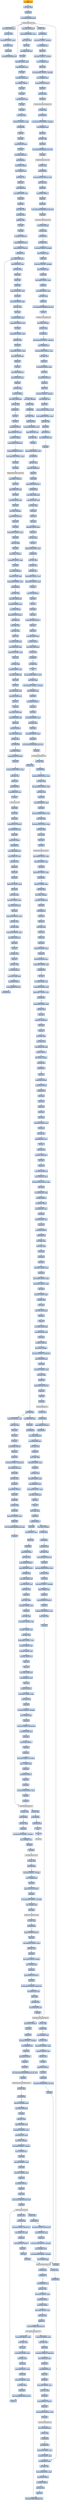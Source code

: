 digraph G {
node[shape=rectangle,style=filled,fillcolor=lightsteelblue,color=lightsteelblue]
bgcolor="transparent"
a0x00401000xorl_eax_eax[label="start\nxorl %eax, %eax",color="lightgrey",fillcolor="orange"];
a0x00401002xorl_ebx_ebx[label="0x00401002\nxorl %ebx, %ebx"];
a0x00401004pushl_ebx[label="0x00401004\npushl %ebx"];
a0x00401005call_GetKeyState_user32_dll[label="0x00401005\ncall GetKeyState@user32.dll"];
GetKeyState_user32_dll[label="GetKeyState@user32.dll",color="lightgrey",fillcolor="lightgrey"];
a0x0040100bmovl_eax_0x00412e02[label="0x0040100b\nmovl %eax, 0x00412e02"];
a0x00401010xorl_eax_eax[label="0x00401010\nxorl %eax, %eax"];
a0x00401012movl_0x0UINT32_edx[label="0x00401012\nmovl $0x0<UINT32>, %edx"];
a0x00401017movl_edx_ebx[label="0x00401017\nmovl %edx, %ebx"];
a0x00401019pushl_ebx[label="0x00401019\npushl %ebx"];
a0x0040101acall_GetKeyState_user32_dll[label="0x0040101a\ncall GetKeyState@user32.dll"];
a0x00401020movl_eax_0x004129c8[label="0x00401020\nmovl %eax, 0x004129c8"];
a0x00401025movl_0xef63UINT32_eax[label="0x00401025\nmovl $0xef63<UINT32>, %eax"];
a0x0040102amovl_eax_edx[label="0x0040102a\nmovl %eax, %edx"];
a0x0040102cdecl_edx[label="0x0040102c\ndecl %edx"];
a0x0040102dsubl_0x00412fa8_edx[label="0x0040102d\nsubl 0x00412fa8, %edx"];
a0x00401033incl_edx[label="0x00401033\nincl %edx"];
a0x00401034shll_0x6UINT8_edx[label="0x00401034\nshll $0x6<UINT8>, %edx"];
a0x00401037addl_0x00413528_edx[label="0x00401037\naddl 0x00413528, %edx"];
a0x0040103drorl_edx[label="0x0040103d\nrorl %edx"];
a0x0040103fsubl_edx_0x0041343d[label="0x0040103f\nsubl %edx, 0x0041343d"];
a0x00401045pushl_0xfb7UINT32[label="0x00401045\npushl $0xfb7<UINT32>"];
a0x0040104apopl_edx[label="0x0040104a\npopl %edx"];
a0x0040104bincl_edx[label="0x0040104b\nincl %edx"];
a0x0040104csubl_0x0041323f_edx[label="0x0040104c\nsubl 0x0041323f, %edx"];
a0x00401052shll_edx[label="0x00401052\nshll %edx"];
a0x00401054incl_edx[label="0x00401054\nincl %edx"];
a0x00401055movl_edx_ebx[label="0x00401055\nmovl %edx, %ebx"];
a0x00401057addl_0x7c5UINT32_ebx[label="0x00401057\naddl $0x7c5<UINT32>, %ebx"];
a0x0040105djb_0x00401061[label="0x0040105d\njb 0x00401061"];
a0x0040105froll_ebx[label="0x0040105f\nroll %ebx"];
a0x00401061shrl_ebx[label="0x00401061\nshrl %ebx"];
a0x00401063subl_0x00413535_ebx[label="0x00401063\nsubl 0x00413535, %ebx"];
a0x00401069shll_ebx[label="0x00401069\nshll %ebx"];
a0x0040106bsubl_ebx_0x00413311[label="0x0040106b\nsubl %ebx, 0x00413311"];
a0x00401071jmp_0x004029c8[label="0x00401071\njmp 0x004029c8"];
a0x004029c8movl_ebp__8ebp_[label="0x004029c8\nmovl %ebp, -8(%ebp)"];
a0x004029cbmovl__8ebp__eax[label="0x004029cb\nmovl -8(%ebp), %eax"];
a0x004029cemovl_eax_esi[label="0x004029ce\nmovl %eax, %esi"];
a0x004029d0pushl_esi[label="0x004029d0\npushl %esi"];
a0x004029d1movl_esp_ebp[label="0x004029d1\nmovl %esp, %ebp"];
a0x004029d3subl_0x60UINT8_esp[label="0x004029d3\nsubl $0x60<UINT8>, %esp"];
a0x004029d6pushl_edi[label="0x004029d6\npushl %edi"];
a0x004029d7pushl_esi[label="0x004029d7\npushl %esi"];
a0x004029d8movl_edi_ebx[label="0x004029d8\nmovl %edi, %ebx"];
a0x004029dasubl_eax_ebx[label="0x004029da\nsubl %eax, %ebx"];
a0x004029dcaddl_esi_ebx[label="0x004029dc\naddl %esi, %ebx"];
a0x004029deincl_ebx[label="0x004029de\nincl %ebx"];
a0x004029dfrorl_ebx[label="0x004029df\nrorl %ebx"];
a0x004029e1subl_ebx_0x0041310e[label="0x004029e1\nsubl %ebx, 0x0041310e"];
a0x004029e7pushl_0x6fa63UINT32[label="0x004029e7\npushl $0x6fa63<UINT32>"];
a0x004029ecpushl_0xd5a47UINT32[label="0x004029ec\npushl $0xd5a47<UINT32>"];
a0x004029f1call_0x004012a8[label="0x004029f1\ncall 0x004012a8"];
a0x004012a8movl_ebp_0x00412238[label="0x004012a8\nmovl %ebp, 0x00412238"];
a0x004012aemovl_0x00412238_eax[label="0x004012ae\nmovl 0x00412238, %eax"];
a0x004012b3movl_eax_edx[label="0x004012b3\nmovl %eax, %edx"];
a0x004012b5pushl_edx[label="0x004012b5\npushl %edx"];
a0x004012b6pushl_esp[label="0x004012b6\npushl %esp"];
a0x004012b7popl_ebp[label="0x004012b7\npopl %ebp"];
a0x004012b8subl_0x14UINT8_esp[label="0x004012b8\nsubl $0x14<UINT8>, %esp"];
a0x004012bbpushl_esi[label="0x004012bb\npushl %esi"];
a0x004012bcmovl_0x0UINT32_edx[label="0x004012bc\nmovl $0x0<UINT32>, %edx"];
a0x004012c1subl_esi_edx[label="0x004012c1\nsubl %esi, %edx"];
a0x004012c3decl_edx[label="0x004012c3\ndecl %edx"];
a0x004012c4roll_0x8UINT8_edx[label="0x004012c4\nroll $0x8<UINT8>, %edx"];
a0x004012c7subl_0xc0cUINT32_edx[label="0x004012c7\nsubl $0xc0c<UINT32>, %edx"];
a0x004012cdincl_edx[label="0x004012cd\nincl %edx"];
a0x004012ceaddl_0xa6cUINT32_edx[label="0x004012ce\naddl $0xa6c<UINT32>, %edx"];
a0x004012d4addl_edi_edx[label="0x004012d4\naddl %edi, %edx"];
a0x004012d6decl_edx[label="0x004012d6\ndecl %edx"];
a0x004012d7subl_0x98bUINT32_edx[label="0x004012d7\nsubl $0x98b<UINT32>, %edx"];
a0x004012ddsubl_edx_0x00412292[label="0x004012dd\nsubl %edx, 0x00412292"];
a0x004012e3popl_esi[label="0x004012e3\npopl %esi"];
a0x004012e4sets_al[label="0x004012e4\nsets %al"];
a0x004012e7movl_ebp_0x004135c5[label="0x004012e7\nmovl %ebp, 0x004135c5"];
a0x004012edmovl_0x004135c5_esp[label="0x004012ed\nmovl 0x004135c5, %esp"];
a0x004012f3popl_esi[label="0x004012f3\npopl %esi"];
a0x004012f4movl_esi_ebp[label="0x004012f4\nmovl %esi, %ebp"];
a0x004012f6ret_0x8UINT16[label="0x004012f6\nret $0x8<UINT16>"];
a0x004029f6movl_eax_0x00412883[label="0x004029f6\nmovl %eax, 0x00412883"];
a0x004029fborl_eax_eax[label="0x004029fb\norl %eax, %eax"];
a0x004029fdje_0x00402a01[label="0x004029fd\nje 0x00402a01"];
a0x004029ffincl_eax[label="0x004029ff\nincl %eax"];
a0x00402a00incl_esi[label="0x00402a00\nincl %esi"];
a0x00402a01pushl_0x0UINT8[label="0x00402a01\npushl $0x0<UINT8>"];
a0x00402a03pushl_0xf003fUINT32[label="0x00402a03\npushl $0xf003f<UINT32>"];
a0x00402a08pushl_0x0UINT8[label="0x00402a08\npushl $0x0<UINT8>"];
a0x00402a0apushl_0x4127c4UINT32[label="0x00402a0a\npushl $0x4127c4<UINT32>"];
a0x00402a0fpushl_0x80000001UINT32[label="0x00402a0f\npushl $0x80000001<UINT32>"];
a0x00402a14movl_0x2070baUINT32_edx[label="0x00402a14\nmovl $0x2070ba<UINT32>, %edx"];
a0x00402a19shll_edx[label="0x00402a19\nshll %edx"];
a0x00402a1bcall_edx_[label="0x00402a1b\ncall (%edx)"];
RegOpenKeyExW_advapi32_dll[label="RegOpenKeyExW@advapi32.dll",color="lightgrey",fillcolor="lightgrey"];
a0x00402a1dpushl_0x817UINT32[label="0x00402a1d\npushl $0x817<UINT32>"];
a0x00402a22popl_edi[label="0x00402a22\npopl %edi"];
a0x00402a23addl_0x004122bc_edi[label="0x00402a23\naddl 0x004122bc, %edi"];
a0x00402a29decl_edi[label="0x00402a29\ndecl %edi"];
a0x00402a2aroll_0x8UINT8_edi[label="0x00402a2a\nroll $0x8<UINT8>, %edi"];
a0x00402a2ddecl_edi[label="0x00402a2d\ndecl %edi"];
a0x00402a2emovl_edi__44ebp_[label="0x00402a2e\nmovl %edi, -44(%ebp)"];
a0x00402a31pushl_0x2b2UINT32[label="0x00402a31\npushl $0x2b2<UINT32>"];
a0x00402a36popl_edx[label="0x00402a36\npopl %edx"];
a0x00402a37decl_edx[label="0x00402a37\ndecl %edx"];
a0x00402a38subl_0x903UINT32_edx[label="0x00402a38\nsubl $0x903<UINT32>, %edx"];
a0x00402a3eshll_edx[label="0x00402a3e\nshll %edx"];
a0x00402a40subl_esi_edx[label="0x00402a40\nsubl %esi, %edx"];
a0x00402a42incl_edx[label="0x00402a42\nincl %edx"];
a0x00402a43movl_edx__72ebp_[label="0x00402a43\nmovl %edx, -72(%ebp)"];
a0x00402a46movl_0x0UINT32_edx[label="0x00402a46\nmovl $0x0<UINT32>, %edx"];
a0x00402a4bshrl_edx[label="0x00402a4b\nshrl %edx"];
a0x00402a4dmovl_edx__56ebp_[label="0x00402a4d\nmovl %edx, -56(%ebp)"];
a0x00402a50subl_0x00412b48_edx[label="0x00402a50\nsubl 0x00412b48, %edx"];
a0x00402a56addl_0x3c0UINT32_edx[label="0x00402a56\naddl $0x3c0<UINT32>, %edx"];
a0x00402a5cjae_0x00402a64[label="0x00402a5c\njae 0x00402a64"];
a0x00402a64subl_ebx_edx[label="0x00402a64\nsubl %ebx, %edx"];
a0x00402a66addl_edx_0x004132aa[label="0x00402a66\naddl %edx, 0x004132aa"];
a0x00402a6cshrl_0x2UINT8_edx[label="0x00402a6c\nshrl $0x2<UINT8>, %edx"];
a0x00402a6fmovl_edx__8ebp_[label="0x00402a6f\nmovl %edx, -8(%ebp)"];
a0x00402a72pushl_0xcc478UINT32[label="0x00402a72\npushl $0xcc478<UINT32>"];
a0x00402a77call_0x004013d0[label="0x00402a77\ncall 0x004013d0"];
a0x004013d0movl_ebp_eax[label="0x004013d0\nmovl %ebp, %eax"];
a0x004013d2movl_eax_ecx[label="0x004013d2\nmovl %eax, %ecx"];
a0x004013d4pushl_ecx[label="0x004013d4\npushl %ecx"];
a0x004013d5movl_esp_0x004124a4[label="0x004013d5\nmovl %esp, 0x004124a4"];
a0x004013dbmovl_0x004124a4_ebp[label="0x004013db\nmovl 0x004124a4, %ebp"];
a0x004013e1subl_0x34UINT8_esp[label="0x004013e1\nsubl $0x34<UINT8>, %esp"];
a0x004013e4pushl_esi[label="0x004013e4\npushl %esi"];
a0x004013e5xorl_edx_edx[label="0x004013e5\nxorl %edx, %edx"];
a0x004013e7roll_0x6UINT8_edx[label="0x004013e7\nroll $0x6<UINT8>, %edx"];
a0x004013easubl_edx_0x00412339[label="0x004013ea\nsubl %edx, 0x00412339"];
a0x004013f0decl_edx[label="0x004013f0\ndecl %edx"];
a0x004013f1shrl_edx[label="0x004013f1\nshrl %edx"];
a0x004013f3addl_0x00412ed2_edx[label="0x004013f3\naddl 0x00412ed2, %edx"];
a0x004013f9subl_edx_0x00412751[label="0x004013f9\nsubl %edx, 0x00412751"];
a0x004013ffpopl_esi[label="0x004013ff\npopl %esi"];
a0x00401400setl_al[label="0x00401400\nsetl %al"];
a0x00401403movl_ebp_0x004130ba[label="0x00401403\nmovl %ebp, 0x004130ba"];
a0x00401409movl_0x004130ba_esp[label="0x00401409\nmovl 0x004130ba, %esp"];
a0x0040140fpopl_ebp[label="0x0040140f\npopl %ebp"];
a0x00401410ret_0x4UINT16[label="0x00401410\nret $0x4<UINT16>"];
a0x00402a7cmovl_eax_0x00413601[label="0x00402a7c\nmovl %eax, 0x00413601"];
a0x00402a81orl_eax_eax[label="0x00402a81\norl %eax, %eax"];
a0x00402a83jne_0x00402a89[label="0x00402a83\njne 0x00402a89"];
a0x00402a89pushl_0x0UINT8[label="0x00402a89\npushl $0x0<UINT8>"];
a0x00402a8bpushl_0x24b676UINT32[label="0x00402a8b\npushl $0x24b676<UINT32>"];
a0x00402a90popl_esi[label="0x00402a90\npopl %esi"];
a0x00402a91movl_0x1c2a5aUINT32_ebx[label="0x00402a91\nmovl $0x1c2a5a<UINT32>, %ebx"];
a0x00402a96addl_ebx_esi[label="0x00402a96\naddl %ebx, %esi"];
a0x00402a98pushl_esi_[label="0x00402a98\npushl (%esi)"];
a0x00402a9apopl_0x004120a7[label="0x00402a9a\npopl 0x004120a7"];
a0x00402aa0movl_0x004120a7_esi[label="0x00402aa0\nmovl 0x004120a7, %esi"];
a0x00402aa6call_esi[label="0x00402aa6\ncall %esi"];
GetDC_user32_dll[label="GetDC@user32.dll",color="lightgrey",fillcolor="lightgrey"];
a0x00402aa8pushl_edi[label="0x00402aa8\npushl %edi"];
a0x00402aa9pushl_eax[label="0x00402aa9\npushl %eax"];
a0x00402aaapushl_eax[label="0x00402aaa\npushl %eax"];
a0x00402aabpushl_0x28c97UINT32[label="0x00402aab\npushl $0x28c97<UINT32>"];
a0x00402ab0leal_0x00413428_eax[label="0x00402ab0\nleal 0x00413428, %eax"];
a0x00402ab6pushl_eax[label="0x00402ab6\npushl %eax"];
a0x00402ab7pushl_0x0UINT8[label="0x00402ab7\npushl $0x0<UINT8>"];
a0x00402ab9call_0x0040115c[label="0x00402ab9\ncall 0x0040115c"];
a0x0040115cmovl_ebp_0x00413150[label="0x0040115c\nmovl %ebp, 0x00413150"];
a0x00401162movl_0x00413150_eax[label="0x00401162\nmovl 0x00413150, %eax"];
a0x00401167movl_eax_ecx[label="0x00401167\nmovl %eax, %ecx"];
a0x00401169pushl_ecx[label="0x00401169\npushl %ecx"];
a0x0040116apushl_esp[label="0x0040116a\npushl %esp"];
a0x0040116bpopl_ebp[label="0x0040116b\npopl %ebp"];
a0x0040116csubl_0x1cUINT8_esp[label="0x0040116c\nsubl $0x1c<UINT8>, %esp"];
a0x0040116fpushl_ebx[label="0x0040116f\npushl %ebx"];
a0x00401170movl_eax_edx[label="0x00401170\nmovl %eax, %edx"];
a0x00401172shrl_0x7UINT8_edx[label="0x00401172\nshrl $0x7<UINT8>, %edx"];
a0x00401175subl_edx_0x00412001[label="0x00401175\nsubl %edx, 0x00412001"];
a0x0040117bdecl_edx[label="0x0040117b\ndecl %edx"];
a0x0040117caddl_0x4b3UINT32_edx[label="0x0040117c\naddl $0x4b3<UINT32>, %edx"];
a0x00401182addl_edx_edx[label="0x00401182\naddl %edx, %edx"];
a0x00401184subl_eax_edx[label="0x00401184\nsubl %eax, %edx"];
a0x00401186subl_0xb8aUINT32_edx[label="0x00401186\nsubl $0xb8a<UINT32>, %edx"];
a0x0040118caddl_edx_0x00412cfe[label="0x0040118c\naddl %edx, 0x00412cfe"];
a0x00401192popl_ebx[label="0x00401192\npopl %ebx"];
a0x00401193seta_al[label="0x00401193\nseta %al"];
a0x00401196movl_ebp_esp[label="0x00401196\nmovl %ebp, %esp"];
a0x00401198popl_esi[label="0x00401198\npopl %esi"];
a0x00401199movl_esi_ebp[label="0x00401199\nmovl %esi, %ebp"];
a0x0040119bret_0x18UINT16[label="0x0040119b\nret $0x18<UINT16>"];
a0x00402abemovl_eax_0x00413065[label="0x00402abe\nmovl %eax, 0x00413065"];
a0x00402ac3pushl_0x0UINT8[label="0x00402ac3\npushl $0x0<UINT8>"];
a0x00402ac5pushl_0xbdd34UINT32[label="0x00402ac5\npushl $0xbdd34<UINT32>"];
a0x00402acacall_0x004012a8[label="0x00402aca\ncall 0x004012a8"];
a0x00402acfmovl_eax__88ebp_[label="0x00402acf\nmovl %eax, -88(%ebp)"];
a0x00402ad2orl_eax_eax[label="0x00402ad2\norl %eax, %eax"];
a0x00402ad4je_0x00402ada[label="0x00402ad4\nje 0x00402ada"];
a0x00402ad6movl_ebx_edx[label="0x00402ad6\nmovl %ebx, %edx"];
a0x00402ad8addl_eax_edx[label="0x00402ad8\naddl %eax, %edx"];
a0x00402adamovl_0xcb4UINT32_ecx[label="0x00402ada\nmovl $0xcb4<UINT32>, %ecx"];
a0x00402adfaddl_0x00412e36_ecx[label="0x00402adf\naddl 0x00412e36, %ecx"];
a0x00402ae5subl_ebx_ecx[label="0x00402ae5\nsubl %ebx, %ecx"];
a0x00402ae7shrl_ecx[label="0x00402ae7\nshrl %ecx"];
a0x00402ae9cmpl_0x193UINT32_ecx[label="0x00402ae9\ncmpl $0x193<UINT32>, %ecx"];
a0x00402aefjae_0x00402af7[label="0x00402aef\njae 0x00402af7"];
a0x00402af7addl_esi_ecx[label="0x00402af7\naddl %esi, %ecx"];
a0x00402af9addl_ecx_0x00412fd5[label="0x00402af9\naddl %ecx, 0x00412fd5"];
a0x00402affpushl_esi[label="0x00402aff\npushl %esi"];
a0x00402b00pushl_edx[label="0x00402b00\npushl %edx"];
a0x00402b01pushl_0x5b136UINT32[label="0x00402b01\npushl $0x5b136<UINT32>"];
a0x00402b06call_0x004011a0[label="0x00402b06\ncall 0x004011a0"];
a0x004011a0movl_ebp_0x0041218d[label="0x004011a0\nmovl %ebp, 0x0041218d"];
a0x004011a6movl_0x0041218d_eax[label="0x004011a6\nmovl 0x0041218d, %eax"];
a0x004011abmovl_eax_edx[label="0x004011ab\nmovl %eax, %edx"];
a0x004011adpushl_edx[label="0x004011ad\npushl %edx"];
a0x004011aepushl_esp[label="0x004011ae\npushl %esp"];
a0x004011afpopl_ebp[label="0x004011af\npopl %ebp"];
a0x004011b0subl_0x4UINT8_esp[label="0x004011b0\nsubl $0x4<UINT8>, %esp"];
a0x004011b3pushl_ebx[label="0x004011b3\npushl %ebx"];
a0x004011b4xorl_ecx_ecx[label="0x004011b4\nxorl %ecx, %ecx"];
a0x004011b6shll_ecx[label="0x004011b6\nshll %ecx"];
a0x004011b8addl_0x706UINT32_ecx[label="0x004011b8\naddl $0x706<UINT32>, %ecx"];
a0x004011beja_0x004011c6[label="0x004011be\nja 0x004011c6"];
a0x004011c6movl_ecx_esi[label="0x004011c6\nmovl %ecx, %esi"];
a0x004011c8subl_eax_esi[label="0x004011c8\nsubl %eax, %esi"];
a0x004011caaddl_eax_esi[label="0x004011ca\naddl %eax, %esi"];
a0x004011ccsubl_0x6bfUINT32_esi[label="0x004011cc\nsubl $0x6bf<UINT32>, %esi"];
a0x004011d2addl_0x167UINT32_esi[label="0x004011d2\naddl $0x167<UINT32>, %esi"];
a0x004011d8shrl_esi[label="0x004011d8\nshrl %esi"];
a0x004011daaddl_esi_0x004126c2[label="0x004011da\naddl %esi, 0x004126c2"];
a0x004011e0popl_ebx[label="0x004011e0\npopl %ebx"];
a0x004011e1sets_al[label="0x004011e1\nsets %al"];
a0x004011e4pushl_ebp[label="0x004011e4\npushl %ebp"];
a0x004011e5popl_esp[label="0x004011e5\npopl %esp"];
a0x004011e6pushl_0x412fdaUINT32[label="0x004011e6\npushl $0x412fda<UINT32>"];
a0x004011ebpopl_ecx[label="0x004011eb\npopl %ecx"];
a0x004011ecpopl_ecx_[label="0x004011ec\npopl (%ecx)"];
a0x004011eemovl_0x00412fda_ebp[label="0x004011ee\nmovl 0x00412fda, %ebp"];
a0x004011f4ret_0xcUINT16[label="0x004011f4\nret $0xc<UINT16>"];
a0x00402b0bmovl_eax_0x0041353a[label="0x00402b0b\nmovl %eax, 0x0041353a"];
a0x00402b10orl_eax_eax[label="0x00402b10\norl %eax, %eax"];
a0x00402b12je_0x00402b17[label="0x00402b12\nje 0x00402b17"];
a0x00402b14xorl_edi_edi[label="0x00402b14\nxorl %edi, %edi"];
a0x00402b16cltd_[label="0x00402b16\ncltd "];
a0x00402b17movl_0x5e24bUINT32_ecx[label="0x00402b17\nmovl $0x5e24b<UINT32>, %ecx"];
a0x00402b1cmovl_ecx_edx[label="0x00402b1c\nmovl %ecx, %edx"];
a0x00402b1emovl_0x3b4ae1UINT32__60ebp_[label="0x00402b1e\nmovl $0x3b4ae1<UINT32>, -60(%ebp)"];
a0x00402b25addl__60ebp__edx[label="0x00402b25\naddl -60(%ebp), %edx"];
a0x00402b28pushl_edx[label="0x00402b28\npushl %edx"];
a0x00402b29pushl_0xd4UINT32[label="0x00402b29\npushl $0xd4<UINT32>"];
a0x00402b2epopl_eax[label="0x00402b2e\npopl %eax"];
a0x00402b2fpushl_eax[label="0x00402b2f\npushl %eax"];
a0x00402b30movl_0xbaUINT32_esi[label="0x00402b30\nmovl $0xba<UINT32>, %esi"];
a0x00402b35movl_esi_edx[label="0x00402b35\nmovl %esi, %edx"];
a0x00402b37pushl_edx[label="0x00402b37\npushl %edx"];
a0x00402b38movl_0x9UINT32_edx[label="0x00402b38\nmovl $0x9<UINT32>, %edx"];
a0x00402b3dpushl_edx[label="0x00402b3d\npushl %edx"];
a0x00402b3emovl_SetWindowExtEx_gdi32_dll_eax[label="0x00402b3e\nmovl SetWindowExtEx@gdi32.dll, %eax"];
a0x00402b43call_eax[label="0x00402b43\ncall %eax"];
SetWindowExtEx_gdi32_dll[label="SetWindowExtEx@gdi32.dll",color="lightgrey",fillcolor="lightgrey"];
a0x00402b45orl_eax_eax[label="0x00402b45\norl %eax, %eax"];
a0x00402b47jne_0x0040186b[label="0x00402b47\njne 0x0040186b"];
a0x00402b4dleal_0x004132c9_eax[label="0x00402b4d\nleal 0x004132c9, %eax"];
a0x0040186baddl_0x2UINT32_edi[label="0x0040186b\naddl $0x2<UINT32>, %edi"];
a0x00401871movl_eax_ebx[label="0x00401871\nmovl %eax, %ebx"];
a0x00401873decl_ebx[label="0x00401873\ndecl %ebx"];
a0x00401874decl_eax[label="0x00401874\ndecl %eax"];
a0x00401875incl_esi[label="0x00401875\nincl %esi"];
a0x00401876pushl_0x46UINT32[label="0x00401876\npushl $0x46<UINT32>"];
a0x0040187bpopl_ecx[label="0x0040187b\npopl %ecx"];
a0x0040187cpushl_ecx[label="0x0040187c\npushl %ecx"];
a0x0040187dmovl_0x0UINT32_0x004127b0[label="0x0040187d\nmovl $0x0<UINT32>, 0x004127b0"];
a0x00401887movl_0x004127b0_ebx[label="0x00401887\nmovl 0x004127b0, %ebx"];
a0x0040188dpushl_ebx[label="0x0040188d\npushl %ebx"];
a0x0040188exorl_ecx_ecx[label="0x0040188e\nxorl %ecx, %ecx"];
a0x00401890pushl_ecx[label="0x00401890\npushl %ecx"];
a0x00401891pushl_0x22UINT32[label="0x00401891\npushl $0x22<UINT32>"];
a0x00401896popl_ebx[label="0x00401896\npopl %ebx"];
a0x00401897pushl_ebx[label="0x00401897\npushl %ebx"];
a0x00401898xorl_edi_edi[label="0x00401898\nxorl %edi, %edi"];
a0x0040189apushl_edi[label="0x0040189a\npushl %edi"];
a0x0040189bmovl_0x1UINT32_ebx[label="0x0040189b\nmovl $0x1<UINT32>, %ebx"];
a0x004018a0pushl_ebx[label="0x004018a0\npushl %ebx"];
a0x004018a1movl_CreateDIBitmap_gdi32_dll_eax[label="0x004018a1\nmovl CreateDIBitmap@gdi32.dll, %eax"];
a0x004018a6call_eax[label="0x004018a6\ncall %eax"];
CreateDIBitmap_gdi32_dll[label="CreateDIBitmap@gdi32.dll",color="lightgrey",fillcolor="lightgrey"];
a0x004018a8orl_eax_eax[label="0x004018a8\norl %eax, %eax"];
a0x004018aajne_0x004016b7[label="0x004018aa\njne 0x004016b7"];
a0x004016b7sbbl_ebx_ebx[label="0x004016b7\nsbbl %ebx, %ebx"];
a0x004016b9leave_[label="0x004016b9\nleave "];
a0x004016baret[label="0x004016ba\nret"];
a0x00000000[label="0x00000000",color="lightgrey",fillcolor="lightgrey"];
a0x00402b53pushl_eax[label="0x00402b53\npushl %eax"];
a0x00402b54call_0x004012fc[label="0x00402b54\ncall 0x004012fc"];
a0x004012fcmovl_ebp_0x00412b9f[label="0x004012fc\nmovl %ebp, 0x00412b9f"];
a0x00401302movl_0x00412b9f_eax[label="0x00401302\nmovl 0x00412b9f, %eax"];
a0x00401307movl_eax_esi[label="0x00401307\nmovl %eax, %esi"];
a0x00401309pushl_esi[label="0x00401309\npushl %esi"];
a0x0040130amovl_esp_ebp[label="0x0040130a\nmovl %esp, %ebp"];
a0x0040130csubl_0x44UINT8_esp[label="0x0040130c\nsubl $0x44<UINT8>, %esp"];
a0x0040130fpushl_ecx[label="0x0040130f\npushl %ecx"];
a0x00401310xorl_edx_edx[label="0x00401310\nxorl %edx, %edx"];
a0x00401312rorl_0x8UINT8_edx[label="0x00401312\nrorl $0x8<UINT8>, %edx"];
a0x00401315addl_0x00413391_edx[label="0x00401315\naddl 0x00413391, %edx"];
a0x0040131baddl_0x2cdUINT32_edx[label="0x0040131b\naddl $0x2cd<UINT32>, %edx"];
a0x00401321addl_edx_0x00412ead[label="0x00401321\naddl %edx, 0x00412ead"];
a0x00401327popl_ecx[label="0x00401327\npopl %ecx"];
a0x00401328seto_al[label="0x00401328\nseto %al"];
a0x0040132bmovl_ebp_esp[label="0x0040132b\nmovl %ebp, %esp"];
a0x0040132dpopl_ebp[label="0x0040132d\npopl %ebp"];
a0x0040132eret_0x4UINT16[label="0x0040132e\nret $0x4<UINT16>"];
a0x00402b59movl_eax__56ebp_[label="0x00402b59\nmovl %eax, -56(%ebp)"];
a0x00402b5corl_eax_eax[label="0x00402b5c\norl %eax, %eax"];
a0x00402b5eje_0x00402b64[label="0x00402b5e\nje 0x00402b64"];
a0x00402b60xchgl_edi_esi[label="0x00402b60\nxchgl %edi, %esi"];
a0x00402b62addl_ebx_edi[label="0x00402b62\naddl %ebx, %edi"];
a0x00402b64pushl_0x2d0acbUINT32[label="0x00402b64\npushl $0x2d0acb<UINT32>"];
a0x00402b69popl_eax[label="0x00402b69\npopl %eax"];
a0x00402b6amovl_0x1423b6UINT32_ebx[label="0x00402b6a\nmovl $0x1423b6<UINT32>, %ebx"];
a0x00402b6faddl_ebx_eax[label="0x00402b6f\naddl %ebx, %eax"];
a0x00402b71pushl_eax[label="0x00402b71\npushl %eax"];
a0x00402b72movl_0x0UINT32__28ebp_[label="0x00402b72\nmovl $0x0<UINT32>, -28(%ebp)"];
a0x00402b79movl__28ebp__ecx[label="0x00402b79\nmovl -28(%ebp), %ecx"];
a0x00402b7cpushl_ecx[label="0x00402b7c\npushl %ecx"];
a0x00402b7dpushl_0x2bc8e9UINT32[label="0x00402b7d\npushl $0x2bc8e9<UINT32>"];
a0x00402b82popl_esi[label="0x00402b82\npopl %esi"];
a0x00402b83addl_0x151897UINT32_esi[label="0x00402b83\naddl $0x151897<UINT32>, %esi"];
a0x00402b89movl_esi__esi[label="0x00402b89\nmovl (%esi), %esi"];
a0x00402b8bcall_esi[label="0x00402b8b\ncall %esi"];
RegDeleteValueA_advapi32_dll[label="RegDeleteValueA@advapi32.dll",color="lightgrey",fillcolor="lightgrey"];
a0x00402b8dpushl_0x1aUINT32[label="0x00402b8d\npushl $0x1a<UINT32>"];
a0x00402b92popl_ecx[label="0x00402b92\npopl %ecx"];
a0x00402b93pushl_ecx[label="0x00402b93\npushl %ecx"];
a0x00402b94movl_0x0UINT32__96ebp_[label="0x00402b94\nmovl $0x0<UINT32>, -96(%ebp)"];
a0x00402b9bmovl__96ebp__ecx[label="0x00402b9b\nmovl -96(%ebp), %ecx"];
a0x00402b9epushl_ecx[label="0x00402b9e\npushl %ecx"];
a0x00402b9fpushl_0x0UINT32[label="0x00402b9f\npushl $0x0<UINT32>"];
a0x00402ba4popl_esi[label="0x00402ba4\npopl %esi"];
a0x00402ba5pushl_esi[label="0x00402ba5\npushl %esi"];
a0x00402ba6movl_GlobalGetAtomNameW_kernel32_dll_eax[label="0x00402ba6\nmovl GlobalGetAtomNameW@kernel32.dll, %eax"];
a0x00402babcall_eax[label="0x00402bab\ncall %eax"];
GlobalGetAtomNameW_kernel32_dll[label="GlobalGetAtomNameW@kernel32.dll",color="lightgrey",fillcolor="lightgrey"];
a0x00402badorl_eax_eax[label="0x00402bad\norl %eax, %eax"];
a0x00402bafjne_0x00401462[label="0x00402baf\njne 0x00401462"];
a0x00402bb5leal_0x41312fedx__edx[label="0x00402bb5\nleal 0x41312f(%edx), %edx"];
a0x00402bbbsubl_edx_0x0041205b[label="0x00402bbb\nsubl %edx, 0x0041205b"];
a0x00402bc1rorl_edx[label="0x00402bc1\nrorl %edx"];
a0x00402bc3addl_eax_edx[label="0x00402bc3\naddl %eax, %edx"];
a0x00402bc5addl_0x004132de_edx[label="0x00402bc5\naddl 0x004132de, %edx"];
a0x00402bcbsubl_0x22bUINT32_edx[label="0x00402bcb\nsubl $0x22b<UINT32>, %edx"];
a0x00402bd1addl_0x004134c0_edx[label="0x00402bd1\naddl 0x004134c0, %edx"];
a0x00402bd7movl_edx__88ebp_[label="0x00402bd7\nmovl %edx, -88(%ebp)"];
a0x00402bdamovl_0xf6UINT32__12ebp_[label="0x00402bda\nmovl $0xf6<UINT32>, -12(%ebp)"];
a0x00402be1movl__12ebp__ecx[label="0x00402be1\nmovl -12(%ebp), %ecx"];
a0x00402be4pushl_ecx[label="0x00402be4\npushl %ecx"];
a0x00402be5movl_0xfUINT32_eax[label="0x00402be5\nmovl $0xf<UINT32>, %eax"];
a0x00402beapushl_eax[label="0x00402bea\npushl %eax"];
a0x00402bebmovl_0x1UINT32_esi[label="0x00402beb\nmovl $0x1<UINT32>, %esi"];
a0x00402bf0pushl_esi[label="0x00402bf0\npushl %esi"];
a0x00402bf1pushl_0x5UINT32[label="0x00402bf1\npushl $0x5<UINT32>"];
a0x00402bf6popl_eax[label="0x00402bf6\npopl %eax"];
a0x00402bf7pushl_eax[label="0x00402bf7\npushl %eax"];
a0x00402bf8movl_CreateCaret_user32_dll_edi[label="0x00402bf8\nmovl CreateCaret@user32.dll, %edi"];
a0x00402bfecall_edi[label="0x00402bfe\ncall %edi"];
CreateCaret_user32_dll[label="CreateCaret@user32.dll",color="lightgrey",fillcolor="lightgrey"];
a0x00402c00orl_eax_eax[label="0x00402c00\norl %eax, %eax"];
a0x00402c02jne_0x00401639[label="0x00402c02\njne 0x00401639"];
a0x00402c08movl_0x0UINT32_0x00412316[label="0x00402c08\nmovl $0x0<UINT32>, 0x00412316"];
a0x00402c12movl_0x00412316_ecx[label="0x00402c12\nmovl 0x00412316, %ecx"];
a0x00402c18pushl_ecx[label="0x00402c18\npushl %ecx"];
a0x00402c19movl_0x7a41d4UINT32__64ebp_[label="0x00402c19\nmovl $0x7a41d4<UINT32>, -64(%ebp)"];
a0x00402c20movl__64ebp__ebx[label="0x00402c20\nmovl -64(%ebp), %ebx"];
a0x00402c23movl_0x3960d0UINT32__28ebp_[label="0x00402c23\nmovl $0x3960d0<UINT32>, -28(%ebp)"];
a0x00402c2asubl__28ebp__ebx[label="0x00402c2a\nsubl -28(%ebp), %ebx"];
a0x00402c2dcall_ebx_[label="0x00402c2d\ncall (%ebx)"];
a0x00402c2forl_eax_eax[label="0x00402c2f\norl %eax, %eax"];
a0x00402c31jne_0x004018d3[label="0x00402c31\njne 0x004018d3"];
a0x00402c37movl_0x0UINT32__56ebp_[label="0x00402c37\nmovl $0x0<UINT32>, -56(%ebp)"];
a0x00402c3emovl__56ebp__esi[label="0x00402c3e\nmovl -56(%ebp), %esi"];
a0x00402c41pushl_esi[label="0x00402c41\npushl %esi"];
a0x00402c42movl_0x5UINT32__72ebp_[label="0x00402c42\nmovl $0x5<UINT32>, -72(%ebp)"];
a0x00402c49movl__72ebp__eax[label="0x00402c49\nmovl -72(%ebp), %eax"];
a0x00402c4cpushl_eax[label="0x00402c4c\npushl %eax"];
a0x00402c4dmovl_0x4e2891UINT32__40ebp_[label="0x00402c4d\nmovl $0x4e2891<UINT32>, -40(%ebp)"];
a0x00402c54movl__40ebp__eax[label="0x00402c54\nmovl -40(%ebp), %eax"];
a0x00402c57pushl_0xd4749UINT32[label="0x00402c57\npushl $0xd4749<UINT32>"];
a0x00402c5cpopl_esi[label="0x00402c5c\npopl %esi"];
a0x00402c5dsubl_esi_eax[label="0x00402c5d\nsubl %esi, %eax"];
a0x00402c5fcall_eax_[label="0x00402c5f\ncall (%eax)"];
GetAspectRatioFilterEx_gdi32_dll[label="GetAspectRatioFilterEx@gdi32.dll",color="lightgrey",fillcolor="lightgrey"];
a0x00402c61orl_eax_eax[label="0x00402c61\norl %eax, %eax"];
a0x00402c63jne_0x004019a1[label="0x00402c63\njne 0x004019a1"];
a0x00402c69movl_0x312d187aUINT32__68ebp_[label="0x00402c69\nmovl $0x312d187a<UINT32>, -68(%ebp)"];
a0x00402c70movl__68ebp__edx[label="0x00402c70\nmovl -68(%ebp), %edx"];
a0x00402c73pushl_edx[label="0x00402c73\npushl %edx"];
a0x00402c74xorl_edi_edi[label="0x00402c74\nxorl %edi, %edi"];
a0x00402c76pushl_edi[label="0x00402c76\npushl %edi"];
a0x00402c77movl_EnableWindow_user32_dll_edx[label="0x00402c77\nmovl EnableWindow@user32.dll, %edx"];
a0x00402c7dcall_edx[label="0x00402c7d\ncall %edx"];
EnableWindow_user32_dll[label="EnableWindow@user32.dll",color="lightgrey",fillcolor="lightgrey"];
a0x00402c7forl_eax_eax[label="0x00402c7f\norl %eax, %eax"];
a0x00402c81jne_0x004018d9[label="0x00402c81\njne 0x004018d9"];
a0x00402c87movl_0x53f87f24UINT32_esi[label="0x00402c87\nmovl $0x53f87f24<UINT32>, %esi"];
a0x00402c8cmovl_esi_edi[label="0x00402c8c\nmovl %esi, %edi"];
a0x00402c8epushl_edi[label="0x00402c8e\npushl %edi"];
a0x00402c8fpushl_0x0UINT32[label="0x00402c8f\npushl $0x0<UINT32>"];
a0x00402c94popl_edi[label="0x00402c94\npopl %edi"];
a0x00402c95pushl_edi[label="0x00402c95\npushl %edi"];
a0x00402c96movl_GetWindowLongW_user32_dll_eax[label="0x00402c96\nmovl GetWindowLongW@user32.dll, %eax"];
a0x00402c9bcall_eax[label="0x00402c9b\ncall %eax"];
GetWindowLongW_user32_dll[label="GetWindowLongW@user32.dll",color="lightgrey",fillcolor="lightgrey"];
a0x00402c9dmovl_eax__80ebp_[label="0x00402c9d\nmovl %eax, -80(%ebp)"];
a0x00402ca0orl_eax_eax[label="0x00402ca0\norl %eax, %eax"];
a0x00402ca2jne_0x00402ca6[label="0x00402ca2\njne 0x00402ca6"];
a0x00402ca4xorl_ebp_ebx[label="0x00402ca4\nxorl %ebp, %ebx"];
a0x00402ca6movl_0x0UINT32__20ebp_[label="0x00402ca6\nmovl $0x0<UINT32>, -20(%ebp)"];
a0x00402cadmovl__20ebp__eax[label="0x00402cad\nmovl -20(%ebp), %eax"];
a0x00402cb0pushl_eax[label="0x00402cb0\npushl %eax"];
a0x00402cb1movl_0x7fUINT32__48ebp_[label="0x00402cb1\nmovl $0x7f<UINT32>, -48(%ebp)"];
a0x00402cb8movl__48ebp__eax[label="0x00402cb8\nmovl -48(%ebp), %eax"];
a0x00402cbbpushl_eax[label="0x00402cbb\npushl %eax"];
a0x00402cbcmovl_0x86UINT32_edx[label="0x00402cbc\nmovl $0x86<UINT32>, %edx"];
a0x00402cc1pushl_edx[label="0x00402cc1\npushl %edx"];
a0x00402cc2movl_0x5UINT32_edi[label="0x00402cc2\nmovl $0x5<UINT32>, %edi"];
a0x00402cc7movl_edi_ecx[label="0x00402cc7\nmovl %edi, %ecx"];
a0x00402cc9pushl_ecx[label="0x00402cc9\npushl %ecx"];
a0x00402ccamovl_SetDIBColorTable_gdi32_dll_esi[label="0x00402cca\nmovl SetDIBColorTable@gdi32.dll, %esi"];
a0x00402cd0call_esi[label="0x00402cd0\ncall %esi"];
SetDIBColorTable_gdi32_dll[label="SetDIBColorTable@gdi32.dll",color="lightgrey",fillcolor="lightgrey"];
a0x00402cd2movl_eax__32ebp_[label="0x00402cd2\nmovl %eax, -32(%ebp)"];
a0x00402cd5orl_eax_eax[label="0x00402cd5\norl %eax, %eax"];
a0x00402cd7je_0x00402cda[label="0x00402cd7\nje 0x00402cda"];
a0x00402cdamovl_0x26e1ebUINT32__88ebp_[label="0x00402cda\nmovl $0x26e1eb<UINT32>, -88(%ebp)"];
a0x00402ce1movl__88ebp__esi[label="0x00402ce1\nmovl -88(%ebp), %esi"];
a0x00402ce4movl_0x1a5352UINT32_eax[label="0x00402ce4\nmovl $0x1a5352<UINT32>, %eax"];
a0x00402ce9addl_eax_esi[label="0x00402ce9\naddl %eax, %esi"];
a0x00402cebpushl_esi[label="0x00402ceb\npushl %esi"];
a0x00402cecmovl_0x28UINT32_edx[label="0x00402cec\nmovl $0x28<UINT32>, %edx"];
a0x00402cf1pushl_edx[label="0x00402cf1\npushl %edx"];
a0x00402cf2pushl_0x33UINT32[label="0x00402cf2\npushl $0x33<UINT32>"];
a0x00402cf7popl_ecx[label="0x00402cf7\npopl %ecx"];
a0x00402cf8pushl_ecx[label="0x00402cf8\npushl %ecx"];
a0x00402cf9movl_0x1UINT32__68ebp_[label="0x00402cf9\nmovl $0x1<UINT32>, -68(%ebp)"];
a0x00402d00movl__68ebp__esi[label="0x00402d00\nmovl -68(%ebp), %esi"];
a0x00402d03pushl_esi[label="0x00402d03\npushl %esi"];
a0x00402d04movl_0x3157a4UINT32_edi[label="0x00402d04\nmovl $0x3157a4<UINT32>, %edi"];
a0x00402d09movl_0xf89a8UINT32_edx[label="0x00402d09\nmovl $0xf89a8<UINT32>, %edx"];
a0x00402d0eaddl_edx_edi[label="0x00402d0e\naddl %edx, %edi"];
a0x00402d10pushl_edi_[label="0x00402d10\npushl (%edi)"];
a0x00402d12popl_0x00412a18[label="0x00402d12\npopl 0x00412a18"];
a0x00402d18movl_0x00412a18_edi[label="0x00402d18\nmovl 0x00412a18, %edi"];
a0x00402d1ecall_edi[label="0x00402d1e\ncall %edi"];
a0x00402d20orl_eax_eax[label="0x00402d20\norl %eax, %eax"];
a0x00402d22jne_0x004019a4[label="0x00402d22\njne 0x004019a4"];
a0x00402d28movl_0x13a833UINT32_ecx[label="0x00402d28\nmovl $0x13a833<UINT32>, %ecx"];
a0x00402d2dmovl_ecx_edi[label="0x00402d2d\nmovl %ecx, %edi"];
a0x00402d2fmovl_0x2d8563UINT32_eax[label="0x00402d2f\nmovl $0x2d8563<UINT32>, %eax"];
a0x00402d34addl_eax_edi[label="0x00402d34\naddl %eax, %edi"];
a0x00402d36pushl_edi[label="0x00402d36\npushl %edi"];
a0x00402d37movl_0x0UINT32_ecx[label="0x00402d37\nmovl $0x0<UINT32>, %ecx"];
a0x00402d3cpushl_ecx[label="0x00402d3c\npushl %ecx"];
a0x00402d3dmovl_0x16b366UINT32_edi[label="0x00402d3d\nmovl $0x16b366<UINT32>, %edi"];
a0x00402d42movl_edi_ebx[label="0x00402d42\nmovl %edi, %ebx"];
a0x00402d44movl_0x2a2e1eUINT32_eax[label="0x00402d44\nmovl $0x2a2e1e<UINT32>, %eax"];
a0x00402d49addl_eax_ebx[label="0x00402d49\naddl %eax, %ebx"];
a0x00402d4bpushl_ebx_[label="0x00402d4b\npushl (%ebx)"];
a0x00402d4dpopl_ebx[label="0x00402d4d\npopl %ebx"];
a0x00402d4ecall_ebx[label="0x00402d4e\ncall %ebx"];
RegDeleteKeyA_advapi32_dll[label="RegDeleteKeyA@advapi32.dll",color="lightgrey",fillcolor="lightgrey"];
a0x00402d50movl_0xd58UINT32_ebx[label="0x00402d50\nmovl $0xd58<UINT32>, %ebx"];
a0x00402d55shrl_0x6UINT8_ebx[label="0x00402d55\nshrl $0x6<UINT8>, %ebx"];
a0x00402d58decl_ebx[label="0x00402d58\ndecl %ebx"];
a0x00402d59subl_0xe91UINT32_ebx[label="0x00402d59\nsubl $0xe91<UINT32>, %ebx"];
a0x00402d5fja_0x00402d64[label="0x00402d5f\nja 0x00402d64"];
a0x00402d61shrl_0x7UINT8_ebx[label="0x00402d61\nshrl $0x7<UINT8>, %ebx"];
a0x00402d64addl_edi_ebx[label="0x00402d64\naddl %edi, %ebx"];
a0x00402d66movl_ebx__56ebp_[label="0x00402d66\nmovl %ebx, -56(%ebp)"];
a0x00402d69subl_ebx_0x004127b9[label="0x00402d69\nsubl %ebx, 0x004127b9"];
a0x00402d6fpushl_edi[label="0x00402d6f\npushl %edi"];
a0x00402d70call_0x0040137c[label="0x00402d70\ncall 0x0040137c"];
a0x0040137cpushl_ebp[label="0x0040137c\npushl %ebp"];
a0x0040137dpopl_eax[label="0x0040137d\npopl %eax"];
a0x0040137emovl_eax_esi[label="0x0040137e\nmovl %eax, %esi"];
a0x00401380pushl_esi[label="0x00401380\npushl %esi"];
a0x00401381pushl_esp[label="0x00401381\npushl %esp"];
a0x00401382popl_ebp[label="0x00401382\npopl %ebp"];
a0x00401383subl_0x70UINT8_esp[label="0x00401383\nsubl $0x70<UINT8>, %esp"];
a0x00401386pushl_edx[label="0x00401386\npushl %edx"];
a0x00401387leal_0x41322feax__esi[label="0x00401387\nleal 0x41322f(%eax), %esi"];
a0x0040138dsubl_0x973UINT32_esi[label="0x0040138d\nsubl $0x973<UINT32>, %esi"];
a0x00401393jns_0x00401398[label="0x00401393\njns 0x00401398"];
a0x00401398decl_esi[label="0x00401398\ndecl %esi"];
a0x00401399rorl_0x8UINT8_esi[label="0x00401399\nrorl $0x8<UINT8>, %esi"];
a0x0040139caddl_0x8fcUINT32_esi[label="0x0040139c\naddl $0x8fc<UINT32>, %esi"];
a0x004013a2cmpl_0x617UINT32_esi[label="0x004013a2\ncmpl $0x617<UINT32>, %esi"];
a0x004013a8jb_0x004013b0[label="0x004013a8\njb 0x004013b0"];
a0x004013aasubl_0x4cbUINT32_esi[label="0x004013aa\nsubl $0x4cb<UINT32>, %esi"];
a0x004013b0addl_eax_esi[label="0x004013b0\naddl %eax, %esi"];
a0x004013b2shrl_esi[label="0x004013b2\nshrl %esi"];
a0x004013b4addl_esi_0x00413655[label="0x004013b4\naddl %esi, 0x00413655"];
a0x004013bapopl_edx[label="0x004013ba\npopl %edx"];
a0x004013bbsets_al[label="0x004013bb\nsets %al"];
a0x004013bemovl_ebp_esp[label="0x004013be\nmovl %ebp, %esp"];
a0x004013c0popl_0x004132c0[label="0x004013c0\npopl 0x004132c0"];
a0x004013c6movl_0x004132c0_ebp[label="0x004013c6\nmovl 0x004132c0, %ebp"];
a0x004013ccret_0x4UINT16[label="0x004013cc\nret $0x4<UINT16>"];
a0x00402d75movl_eax__32ebp_[label="0x00402d75\nmovl %eax, -32(%ebp)"];
a0x00402d78orl_eax_eax[label="0x00402d78\norl %eax, %eax"];
a0x00402d7aje_0x00402d7d[label="0x00402d7a\nje 0x00402d7d"];
a0x00402d7cdecl_esi[label="0x00402d7c\ndecl %esi"];
a0x00402d7dpushl_0x0UINT8[label="0x00402d7d\npushl $0x0<UINT8>"];
a0x00402d7fpushl_0x0UINT8[label="0x00402d7f\npushl $0x0<UINT8>"];
a0x00402d81call_0x0040126c[label="0x00402d81\ncall 0x0040126c"];
a0x0040126cpushl_ebp[label="0x0040126c\npushl %ebp"];
a0x0040126dpopl_eax[label="0x0040126d\npopl %eax"];
a0x0040126epushl_eax[label="0x0040126e\npushl %eax"];
a0x0040126fpushl_esp[label="0x0040126f\npushl %esp"];
a0x00401270popl_ebp[label="0x00401270\npopl %ebp"];
a0x00401271subl_0x34UINT8_esp[label="0x00401271\nsubl $0x34<UINT8>, %esp"];
a0x00401274pushl_ebx[label="0x00401274\npushl %ebx"];
a0x00401275xorl_esi_esi[label="0x00401275\nxorl %esi, %esi"];
a0x00401277addl_0x0041261a_esi[label="0x00401277\naddl 0x0041261a, %esi"];
a0x0040127drorl_esi[label="0x0040127d\nrorl %esi"];
a0x0040127faddl_edi_esi[label="0x0040127f\naddl %edi, %esi"];
a0x00401281subl_esi_0x00412b45[label="0x00401281\nsubl %esi, 0x00412b45"];
a0x00401287popl_ebx[label="0x00401287\npopl %ebx"];
a0x00401288setns_al[label="0x00401288\nsetns %al"];
a0x0040128bmovl_ebp_0x004132ca[label="0x0040128b\nmovl %ebp, 0x004132ca"];
a0x00401291movl_0x004132ca_esp[label="0x00401291\nmovl 0x004132ca, %esp"];
a0x00401297movl_0x412492UINT32_edx[label="0x00401297\nmovl $0x412492<UINT32>, %edx"];
a0x0040129cpopl_edx_[label="0x0040129c\npopl (%edx)"];
a0x0040129emovl_0x00412492_ebp[label="0x0040129e\nmovl 0x00412492, %ebp"];
a0x004012a4ret_0x8UINT16[label="0x004012a4\nret $0x8<UINT16>"];
a0x00402d86pushl_0x0UINT8[label="0x00402d86\npushl $0x0<UINT8>"];
a0x00402d88leal_0x004128dc_eax[label="0x00402d88\nleal 0x004128dc, %eax"];
a0x00402d8epushl_eax[label="0x00402d8e\npushl %eax"];
a0x00402d8fleal_0x004124b5_eax[label="0x00402d8f\nleal 0x004124b5, %eax"];
a0x00402d95pushl_eax[label="0x00402d95\npushl %eax"];
a0x00402d96pushl_0x0UINT8[label="0x00402d96\npushl $0x0<UINT8>"];
a0x00402d98call_0x00401414[label="0x00402d98\ncall 0x00401414"];
a0x00401414movl_ebp_eax[label="0x00401414\nmovl %ebp, %eax"];
a0x00401416movl_eax_eax[label="0x00401416\nmovl %eax, %eax"];
a0x00401418pushl_eax[label="0x00401418\npushl %eax"];
a0x00401419pushl_esp[label="0x00401419\npushl %esp"];
a0x0040141apopl_ebp[label="0x0040141a\npopl %ebp"];
a0x0040141bsubl_0x6cUINT8_esp[label="0x0040141b\nsubl $0x6c<UINT8>, %esp"];
a0x0040141epushl_ecx[label="0x0040141e\npushl %ecx"];
a0x0040141fmovl_0x96eUINT32_edx[label="0x0040141f\nmovl $0x96e<UINT32>, %edx"];
a0x00401424subl_0xf45UINT32_edx[label="0x00401424\nsubl $0xf45<UINT32>, %edx"];
a0x0040142aincl_edx[label="0x0040142a\nincl %edx"];
a0x0040142brorl_0x7UINT8_edx[label="0x0040142b\nrorl $0x7<UINT8>, %edx"];
a0x0040142esubl_edi_edx[label="0x0040142e\nsubl %edi, %edx"];
a0x00401430incl_edx[label="0x00401430\nincl %edx"];
a0x00401431addl_edx_0x0041298a[label="0x00401431\naddl %edx, 0x0041298a"];
a0x00401437popl_ecx[label="0x00401437\npopl %ecx"];
a0x00401438setp_al[label="0x00401438\nsetp %al"];
a0x0040143bmovl_ebp_0x00413308[label="0x0040143b\nmovl %ebp, 0x00413308"];
a0x00401441movl_0x00413308_esp[label="0x00401441\nmovl 0x00413308, %esp"];
a0x00401447popl_ebp[label="0x00401447\npopl %ebp"];
a0x00401448ret_0x10UINT16[label="0x00401448\nret $0x10<UINT16>"];
a0x00402d9dmovl_eax__12ebp_[label="0x00402d9d\nmovl %eax, -12(%ebp)"];
a0x00402da0movl_0x0UINT32_0x00412f08[label="0x00402da0\nmovl $0x0<UINT32>, 0x00412f08"];
a0x00402daamovl_0x00412f08_edi[label="0x00402daa\nmovl 0x00412f08, %edi"];
a0x00402db0pushl_edi[label="0x00402db0\npushl %edi"];
a0x00402db1movl_0x1UINT32_ecx[label="0x00402db1\nmovl $0x1<UINT32>, %ecx"];
a0x00402db6movl_ecx_edi[label="0x00402db6\nmovl %ecx, %edi"];
a0x00402db8pushl_edi[label="0x00402db8\npushl %edi"];
a0x00402db9pushl_0x2070acUINT32[label="0x00402db9\npushl $0x2070ac<UINT32>"];
a0x00402dbepopl_ecx[label="0x00402dbe\npopl %ecx"];
a0x00402dbfshll_ecx[label="0x00402dbf\nshll %ecx"];
a0x00402dc1call_ecx_[label="0x00402dc1\ncall (%ecx)"];
GetClipBox_gdi32_dll[label="GetClipBox@gdi32.dll",color="lightgrey",fillcolor="lightgrey"];
a0x00402dc3orl_eax_eax[label="0x00402dc3\norl %eax, %eax"];
a0x00402dc5jne_0x00401b20[label="0x00402dc5\njne 0x00401b20"];
a0x00402dcbpushl_0xd2b31UINT32[label="0x00402dcb\npushl $0xd2b31<UINT32>"];
a0x00402dd0call_0x004012fc[label="0x00402dd0\ncall 0x004012fc"];
a0x00402dd5pushl_edi[label="0x00402dd5\npushl %edi"];
a0x00402dd6leal_0x00412511_eax[label="0x00402dd6\nleal 0x00412511, %eax"];
a0x00402ddcpushl_eax[label="0x00402ddc\npushl %eax"];
a0x00402dddpushl_ebx[label="0x00402ddd\npushl %ebx"];
a0x00402ddepushl_0x0UINT8[label="0x00402dde\npushl $0x0<UINT8>"];
a0x00402de0addl_edi_esi[label="0x00402de0\naddl %edi, %esi"];
a0x00402de2pushl_0x8c4bUINT32[label="0x00402de2\npushl $0x8c4b<UINT32>"];
a0x00402de7pushl_0x5595bUINT32[label="0x00402de7\npushl $0x5595b<UINT32>"];
a0x00402deccall_0x00401334[label="0x00402dec\ncall 0x00401334"];
a0x00401334movl_ebp_0x004129dc[label="0x00401334\nmovl %ebp, 0x004129dc"];
a0x0040133amovl_0x004129dc_eax[label="0x0040133a\nmovl 0x004129dc, %eax"];
a0x0040133fmovl_eax_esi[label="0x0040133f\nmovl %eax, %esi"];
a0x00401341pushl_esi[label="0x00401341\npushl %esi"];
a0x00401342movl_esp_ebp[label="0x00401342\nmovl %esp, %ebp"];
a0x00401344subl_0x1cUINT8_esp[label="0x00401344\nsubl $0x1c<UINT8>, %esp"];
a0x00401347pushl_edi[label="0x00401347\npushl %edi"];
a0x00401348movl_eax_esi[label="0x00401348\nmovl %eax, %esi"];
a0x0040134asubl_0x8c2UINT32_esi[label="0x0040134a\nsubl $0x8c2<UINT32>, %esi"];
a0x00401350shrl_0x7UINT8_esi[label="0x00401350\nshrl $0x7<UINT8>, %esi"];
a0x00401353movl_esi_ecx[label="0x00401353\nmovl %esi, %ecx"];
a0x00401355addl_0x993UINT32_ecx[label="0x00401355\naddl $0x993<UINT32>, %ecx"];
a0x0040135bshrl_0x3UINT8_ecx[label="0x0040135b\nshrl $0x3<UINT8>, %ecx"];
a0x0040135eroll_0x4UINT8_ecx[label="0x0040135e\nroll $0x4<UINT8>, %ecx"];
a0x00401361subl_ecx_0x00412116[label="0x00401361\nsubl %ecx, 0x00412116"];
a0x00401367popl_edi[label="0x00401367\npopl %edi"];
a0x00401368sets_al[label="0x00401368\nsets %al"];
a0x0040136bmovl_ebp_0x00412457[label="0x0040136b\nmovl %ebp, 0x00412457"];
a0x00401371movl_0x00412457_esp[label="0x00401371\nmovl 0x00412457, %esp"];
a0x00401377popl_ebp[label="0x00401377\npopl %ebp"];
a0x00401378ret_0x18UINT16[label="0x00401378\nret $0x18<UINT16>"];
a0x00402df1movl_0x47UINT32_ebx[label="0x00402df1\nmovl $0x47<UINT32>, %ebx"];
a0x00402df6movl_ebx_edi[label="0x00402df6\nmovl %ebx, %edi"];
a0x00402df8pushl_edi[label="0x00402df8\npushl %edi"];
a0x00402df9movl_0x0UINT32__28ebp_[label="0x00402df9\nmovl $0x0<UINT32>, -28(%ebp)"];
a0x00402e00movl__28ebp__edi[label="0x00402e00\nmovl -28(%ebp), %edi"];
a0x00402e03pushl_edi[label="0x00402e03\npushl %edi"];
a0x00402e04movl_0x0UINT32_0x00413486[label="0x00402e04\nmovl $0x0<UINT32>, 0x00413486"];
a0x00402e0emovl_0x00413486_eax[label="0x00402e0e\nmovl 0x00413486, %eax"];
a0x00402e13pushl_eax[label="0x00402e13\npushl %eax"];
a0x00402e14pushl_0xcdUINT32[label="0x00402e14\npushl $0xcd<UINT32>"];
a0x00402e19popl_eax[label="0x00402e19\npopl %eax"];
a0x00402e1apushl_eax[label="0x00402e1a\npushl %eax"];
a0x00402e1bmovl_0x0UINT32__12ebp_[label="0x00402e1b\nmovl $0x0<UINT32>, -12(%ebp)"];
a0x00402e22movl__12ebp__edx[label="0x00402e22\nmovl -12(%ebp), %edx"];
a0x00402e25pushl_edx[label="0x00402e25\npushl %edx"];
a0x00402e26pushl_0x9UINT32[label="0x00402e26\npushl $0x9<UINT32>"];
a0x00402e2bpopl_eax[label="0x00402e2b\npopl %eax"];
a0x00402e2cpushl_eax[label="0x00402e2c\npushl %eax"];
a0x00402e2dmovl_0x2070b2UINT32_esi[label="0x00402e2d\nmovl $0x2070b2<UINT32>, %esi"];
a0x00402e32shll_esi[label="0x00402e32\nshll %esi"];
a0x00402e34call_esi_[label="0x00402e34\ncall (%esi)"];
a0x00402e36orl_eax_eax[label="0x00402e36\norl %eax, %eax"];
a0x00402e38jne_0x00401865[label="0x00402e38\njne 0x00401865"];
a0x00402e3exorl_eax_eax[label="0x00402e3e\nxorl %eax, %eax"];
a0x00402e40pushl_eax[label="0x00402e40\npushl %eax"];
a0x00402e41movl_0x207074UINT32__28ebp_[label="0x00402e41\nmovl $0x207074<UINT32>, -28(%ebp)"];
a0x00402e48movl__28ebp__ebx[label="0x00402e48\nmovl -28(%ebp), %ebx"];
a0x00402e4bshll_ebx[label="0x00402e4b\nshll %ebx"];
a0x00402e4dcall_ebx_[label="0x00402e4d\ncall (%ebx)"];
CharUpperA_user32_dll[label="CharUpperA@user32.dll",color="lightgrey",fillcolor="lightgrey"];
a0x00402e4forl_eax_eax[label="0x00402e4f\norl %eax, %eax"];
a0x00402e51jne_0x004015d9[label="0x00402e51\njne 0x004015d9"];
a0x00402e57movl_0x3UINT32__52ebp_[label="0x00402e57\nmovl $0x3<UINT32>, -52(%ebp)"];
a0x00402e5emovl__52ebp__edi[label="0x00402e5e\nmovl -52(%ebp), %edi"];
a0x00402e61pushl_edi[label="0x00402e61\npushl %edi"];
a0x00402e62pushl_0xe715e2UINT32[label="0x00402e62\npushl $0xe715e2<UINT32>"];
a0x00402e67popl_edx[label="0x00402e67\npopl %edx"];
a0x00402e68movl_0xa635b6UINT32__24ebp_[label="0x00402e68\nmovl $0xa635b6<UINT32>, -24(%ebp)"];
a0x00402e6fsubl__24ebp__edx[label="0x00402e6f\nsubl -24(%ebp), %edx"];
a0x00402e72call_edx_[label="0x00402e72\ncall (%edx)"];
FreeResource_kernel32_dll[label="FreeResource@kernel32.dll",color="lightgrey",fillcolor="lightgrey"];
a0x00402e74orl_eax_eax[label="0x00402e74\norl %eax, %eax"];
a0x00402e76jne_0x00401b1a[label="0x00402e76\njne 0x00401b1a"];
a0x00402e7cpushl_0x358dfeUINT32[label="0x00402e7c\npushl $0x358dfe<UINT32>"];
a0x00402e81popl_edi[label="0x00402e81\npopl %edi"];
a0x00402e82movl_0xba5a3UINT32_ebx[label="0x00402e82\nmovl $0xba5a3<UINT32>, %ebx"];
a0x00402e87addl_ebx_edi[label="0x00402e87\naddl %ebx, %edi"];
a0x00402e89pushl_edi[label="0x00402e89\npushl %edi"];
a0x00402e8amovl_0x0UINT32__8ebp_[label="0x00402e8a\nmovl $0x0<UINT32>, -8(%ebp)"];
a0x00402e91movl__8ebp__edx[label="0x00402e91\nmovl -8(%ebp), %edx"];
a0x00402e94pushl_edx[label="0x00402e94\npushl %edx"];
a0x00402e95pushl_0x3dec3eUINT32[label="0x00402e95\npushl $0x3dec3e<UINT32>"];
a0x00402e9apopl_edi[label="0x00402e9a\npopl %edi"];
a0x00402e9bmovl_0x2f542UINT32_0x0041373e[label="0x00402e9b\nmovl $0x2f542<UINT32>, 0x0041373e"];
a0x00402ea5addl_0x0041373e_edi[label="0x00402ea5\naddl 0x0041373e, %edi"];
a0x00402eabpushl_edi_[label="0x00402eab\npushl (%edi)"];
a0x00402eadpopl_0x00412e5d[label="0x00402ead\npopl 0x00412e5d"];
a0x00402eb3movl_0x00412e5d_edi[label="0x00402eb3\nmovl 0x00412e5d, %edi"];
a0x00402eb9call_edi[label="0x00402eb9\ncall %edi"];
a0x00402ebborl_eax_eax[label="0x00402ebb\norl %eax, %eax"];
a0x00402ebdje_0x0040180c[label="0x00402ebd\nje 0x0040180c"];
a0x0040180cleal_0x1beax__ecx[label="0x0040180c\nleal 0x1b(%eax), %ecx"];
a0x00401812xorl_eax_ebx[label="0x00401812\nxorl %eax, %ebx"];
a0x00401814movl_0x78UINT32_edx[label="0x00401814\nmovl $0x78<UINT32>, %edx"];
a0x00401819subl_0x1UINT32_eax[label="0x00401819\nsubl $0x1<UINT32>, %eax"];
a0x0040181fsubl_ecx_esi[label="0x0040181f\nsubl %ecx, %esi"];
a0x00401821incl_ebx[label="0x00401821\nincl %ebx"];
a0x00401822pushl_0x0UINT32[label="0x00401822\npushl $0x0<UINT32>"];
a0x00401827popl_ebx[label="0x00401827\npopl %ebx"];
a0x00401828pushl_ebx[label="0x00401828\npushl %ebx"];
a0x00401829movl_RegFlushKey_advapi32_dll_ebx[label="0x00401829\nmovl RegFlushKey@advapi32.dll, %ebx"];
a0x0040182fcall_ebx[label="0x0040182f\ncall %ebx"];
RegFlushKey_advapi32_dll[label="RegFlushKey@advapi32.dll",color="lightgrey",fillcolor="lightgrey"];
a0x00401831orl_eax_eax[label="0x00401831\norl %eax, %eax"];
a0x00401833je_0x00401797[label="0x00401833\nje 0x00401797"];
a0x00401797leal_0x000000ff_ecx[label="0x00401797\nleal 0x000000ff, %ecx"];
a0x0040179daddl_esi_ebx[label="0x0040179d\naddl %esi, %ebx"];
a0x0040179fmovl_0x2UINT32_ebx[label="0x0040179f\nmovl $0x2<UINT32>, %ebx"];
a0x004017a4pushl_0x0UINT8[label="0x004017a4\npushl $0x0<UINT8>"];
a0x004017a6pushl_0x0UINT8[label="0x004017a6\npushl $0x0<UINT8>"];
a0x004017a8movl_0x0UINT32_eax[label="0x004017a8\nmovl $0x0<UINT32>, %eax"];
a0x004017admovl_eax_esi[label="0x004017ad\nmovl %eax, %esi"];
a0x004017afpushl_esi[label="0x004017af\npushl %esi"];
a0x004017b0call_GetProcAddress_kernel32_dll[label="0x004017b0\ncall GetProcAddress@kernel32.dll"];
GetProcAddress_kernel32_dll[label="GetProcAddress@kernel32.dll",color="lightgrey",fillcolor="lightgrey"];
a0x004017b6movl_0x2bUINT32_edx[label="0x004017b6\nmovl $0x2b<UINT32>, %edx"];
a0x004017bbmovl_edx_ecx[label="0x004017bb\nmovl %edx, %ecx"];
a0x004017bdpushl_ecx[label="0x004017bd\npushl %ecx"];
a0x004017bemovl_0x13UINT32_edx[label="0x004017be\nmovl $0x13<UINT32>, %edx"];
a0x004017c3movl_edx_eax[label="0x004017c3\nmovl %edx, %eax"];
a0x004017c5pushl_eax[label="0x004017c5\npushl %eax"];
a0x004017c6movl_0x9UINT32_edx[label="0x004017c6\nmovl $0x9<UINT32>, %edx"];
a0x004017cbpushl_edx[label="0x004017cb\npushl %edx"];
a0x004017ccmovl_0x1UINT32_eax[label="0x004017cc\nmovl $0x1<UINT32>, %eax"];
a0x004017d1movl_eax_edx[label="0x004017d1\nmovl %eax, %edx"];
a0x004017d3pushl_edx[label="0x004017d3\npushl %edx"];
a0x004017d4movl_CreateCaret_user32_dll_ebx[label="0x004017d4\nmovl CreateCaret@user32.dll, %ebx"];
a0x004017dacall_ebx[label="0x004017da\ncall %ebx"];
a0x004017dcorl_eax_eax[label="0x004017dc\norl %eax, %eax"];
a0x004017dejne_0x00401464[label="0x004017de\njne 0x00401464"];
a0x004017e4movl_0x0UINT32_0x0041221e[label="0x004017e4\nmovl $0x0<UINT32>, 0x0041221e"];
a0x004017eemovl_0x0041221e_edx[label="0x004017ee\nmovl 0x0041221e, %edx"];
a0x004017f4pushl_edx[label="0x004017f4\npushl %edx"];
a0x004017f5pushl_0x2070b8UINT32[label="0x004017f5\npushl $0x2070b8<UINT32>"];
a0x004017fapopl_eax[label="0x004017fa\npopl %eax"];
a0x004017fbshll_eax[label="0x004017fb\nshll %eax"];
a0x004017fdcall_eax_[label="0x004017fd\ncall (%eax)"];
a0x004017fforl_eax_eax[label="0x004017ff\norl %eax, %eax"];
a0x00401801je_0x004015d9[label="0x00401801\nje 0x004015d9"];
a0x004015d9leal_0x00000038_eax[label="0x004015d9\nleal 0x00000038, %eax"];
a0x004015dfmovl_ebx_edi[label="0x004015df\nmovl %ebx, %edi"];
a0x004015e1movl_0xa8UINT32_ecx[label="0x004015e1\nmovl $0xa8<UINT32>, %ecx"];
a0x004015e6pushl_0x0UINT8[label="0x004015e6\npushl $0x0<UINT8>"];
a0x004015e8pushl_0x0UINT8[label="0x004015e8\npushl $0x0<UINT8>"];
a0x004015eaxorl_esi_esi[label="0x004015ea\nxorl %esi, %esi"];
a0x004015ecpushl_esi[label="0x004015ec\npushl %esi"];
a0x004015edcall_GetProcAddress_kernel32_dll[label="0x004015ed\ncall GetProcAddress@kernel32.dll"];
a0x004015f3movl_0x25UINT32_eax[label="0x004015f3\nmovl $0x25<UINT32>, %eax"];
a0x004015f8movl_eax_edx[label="0x004015f8\nmovl %eax, %edx"];
a0x004015fapushl_edx[label="0x004015fa\npushl %edx"];
a0x004015fbmovl_0x0UINT32_0x004131ab[label="0x004015fb\nmovl $0x0<UINT32>, 0x004131ab"];
a0x00401605movl_0x004131ab_ecx[label="0x00401605\nmovl 0x004131ab, %ecx"];
a0x0040160bpushl_ecx[label="0x0040160b\npushl %ecx"];
a0x0040160cpushl_0x9UINT32[label="0x0040160c\npushl $0x9<UINT32>"];
a0x00401611popl_edx[label="0x00401611\npopl %edx"];
a0x00401612pushl_edx[label="0x00401612\npushl %edx"];
a0x00401613movl_0x5UINT32_ecx[label="0x00401613\nmovl $0x5<UINT32>, %ecx"];
a0x00401618movl_ecx_ebx[label="0x00401618\nmovl %ecx, %ebx"];
a0x0040161apushl_ebx[label="0x0040161a\npushl %ebx"];
a0x0040161bpushl_0xaef079UINT32[label="0x0040161b\npushl $0xaef079<UINT32>"];
a0x00401620popl_edx[label="0x00401620\npopl %edx"];
a0x00401621subl_0x6e0f41UINT32_edx[label="0x00401621\nsubl $0x6e0f41<UINT32>, %edx"];
a0x00401627call_edx_[label="0x00401627\ncall (%edx)"];
EnumMetaFile_gdi32_dll[label="EnumMetaFile@gdi32.dll",color="lightgrey",fillcolor="lightgrey"];
a0x00401629movl_eax_0x00413384[label="0x00401629\nmovl %eax, 0x00413384"];
a0x0040162eorl_eax_eax[label="0x0040162e\norl %eax, %eax"];
a0x00401630je_0x00401634[label="0x00401630\nje 0x00401634"];
a0x00401634jmp_0x004015d0[label="0x00401634\njmp 0x004015d0"];
a0x004015d0andl_0x76UINT32_esi[label="0x004015d0\nandl $0x76<UINT32>, %esi"];
a0x004015d6orl_0x78UINT8_edi[label="0x004015d6\norl $0x78<UINT8>, %edi"];
a0x00401000xorl_eax_eax -> a0x00401002xorl_ebx_ebx [color="#000000"];
a0x00401002xorl_ebx_ebx -> a0x00401004pushl_ebx [color="#000000"];
a0x00401004pushl_ebx -> a0x00401005call_GetKeyState_user32_dll [color="#000000"];
a0x00401005call_GetKeyState_user32_dll -> GetKeyState_user32_dll [color="#000000"];
GetKeyState_user32_dll -> a0x0040100bmovl_eax_0x00412e02 [color="#000000"];
a0x0040100bmovl_eax_0x00412e02 -> a0x00401010xorl_eax_eax [color="#000000"];
a0x00401010xorl_eax_eax -> a0x00401012movl_0x0UINT32_edx [color="#000000"];
a0x00401012movl_0x0UINT32_edx -> a0x00401017movl_edx_ebx [color="#000000"];
a0x00401017movl_edx_ebx -> a0x00401019pushl_ebx [color="#000000"];
a0x00401019pushl_ebx -> a0x0040101acall_GetKeyState_user32_dll [color="#000000"];
a0x0040101acall_GetKeyState_user32_dll -> GetKeyState_user32_dll [color="#000000"];
GetKeyState_user32_dll -> a0x00401020movl_eax_0x004129c8 [color="#000000"];
a0x00401020movl_eax_0x004129c8 -> a0x00401025movl_0xef63UINT32_eax [color="#000000"];
a0x00401025movl_0xef63UINT32_eax -> a0x0040102amovl_eax_edx [color="#000000"];
a0x0040102amovl_eax_edx -> a0x0040102cdecl_edx [color="#000000"];
a0x0040102cdecl_edx -> a0x0040102dsubl_0x00412fa8_edx [color="#000000"];
a0x0040102dsubl_0x00412fa8_edx -> a0x00401033incl_edx [color="#000000"];
a0x00401033incl_edx -> a0x00401034shll_0x6UINT8_edx [color="#000000"];
a0x00401034shll_0x6UINT8_edx -> a0x00401037addl_0x00413528_edx [color="#000000"];
a0x00401037addl_0x00413528_edx -> a0x0040103drorl_edx [color="#000000"];
a0x0040103drorl_edx -> a0x0040103fsubl_edx_0x0041343d [color="#000000"];
a0x0040103fsubl_edx_0x0041343d -> a0x00401045pushl_0xfb7UINT32 [color="#000000"];
a0x00401045pushl_0xfb7UINT32 -> a0x0040104apopl_edx [color="#000000"];
a0x0040104apopl_edx -> a0x0040104bincl_edx [color="#000000"];
a0x0040104bincl_edx -> a0x0040104csubl_0x0041323f_edx [color="#000000"];
a0x0040104csubl_0x0041323f_edx -> a0x00401052shll_edx [color="#000000"];
a0x00401052shll_edx -> a0x00401054incl_edx [color="#000000"];
a0x00401054incl_edx -> a0x00401055movl_edx_ebx [color="#000000"];
a0x00401055movl_edx_ebx -> a0x00401057addl_0x7c5UINT32_ebx [color="#000000"];
a0x00401057addl_0x7c5UINT32_ebx -> a0x0040105djb_0x00401061 [color="#000000"];
a0x0040105djb_0x00401061 -> a0x0040105froll_ebx [color="#000000",label="F"];
a0x0040105froll_ebx -> a0x00401061shrl_ebx [color="#000000"];
a0x00401061shrl_ebx -> a0x00401063subl_0x00413535_ebx [color="#000000"];
a0x00401063subl_0x00413535_ebx -> a0x00401069shll_ebx [color="#000000"];
a0x00401069shll_ebx -> a0x0040106bsubl_ebx_0x00413311 [color="#000000"];
a0x0040106bsubl_ebx_0x00413311 -> a0x00401071jmp_0x004029c8 [color="#000000"];
a0x00401071jmp_0x004029c8 -> a0x004029c8movl_ebp__8ebp_ [color="#000000"];
a0x004029c8movl_ebp__8ebp_ -> a0x004029cbmovl__8ebp__eax [color="#000000"];
a0x004029cbmovl__8ebp__eax -> a0x004029cemovl_eax_esi [color="#000000"];
a0x004029cemovl_eax_esi -> a0x004029d0pushl_esi [color="#000000"];
a0x004029d0pushl_esi -> a0x004029d1movl_esp_ebp [color="#000000"];
a0x004029d1movl_esp_ebp -> a0x004029d3subl_0x60UINT8_esp [color="#000000"];
a0x004029d3subl_0x60UINT8_esp -> a0x004029d6pushl_edi [color="#000000"];
a0x004029d6pushl_edi -> a0x004029d7pushl_esi [color="#000000"];
a0x004029d7pushl_esi -> a0x004029d8movl_edi_ebx [color="#000000"];
a0x004029d8movl_edi_ebx -> a0x004029dasubl_eax_ebx [color="#000000"];
a0x004029dasubl_eax_ebx -> a0x004029dcaddl_esi_ebx [color="#000000"];
a0x004029dcaddl_esi_ebx -> a0x004029deincl_ebx [color="#000000"];
a0x004029deincl_ebx -> a0x004029dfrorl_ebx [color="#000000"];
a0x004029dfrorl_ebx -> a0x004029e1subl_ebx_0x0041310e [color="#000000"];
a0x004029e1subl_ebx_0x0041310e -> a0x004029e7pushl_0x6fa63UINT32 [color="#000000"];
a0x004029e7pushl_0x6fa63UINT32 -> a0x004029ecpushl_0xd5a47UINT32 [color="#000000"];
a0x004029ecpushl_0xd5a47UINT32 -> a0x004029f1call_0x004012a8 [color="#000000"];
a0x004029f1call_0x004012a8 -> a0x004012a8movl_ebp_0x00412238 [color="#000000"];
a0x004012a8movl_ebp_0x00412238 -> a0x004012aemovl_0x00412238_eax [color="#000000"];
a0x004012aemovl_0x00412238_eax -> a0x004012b3movl_eax_edx [color="#000000"];
a0x004012b3movl_eax_edx -> a0x004012b5pushl_edx [color="#000000"];
a0x004012b5pushl_edx -> a0x004012b6pushl_esp [color="#000000"];
a0x004012b6pushl_esp -> a0x004012b7popl_ebp [color="#000000"];
a0x004012b7popl_ebp -> a0x004012b8subl_0x14UINT8_esp [color="#000000"];
a0x004012b8subl_0x14UINT8_esp -> a0x004012bbpushl_esi [color="#000000"];
a0x004012bbpushl_esi -> a0x004012bcmovl_0x0UINT32_edx [color="#000000"];
a0x004012bcmovl_0x0UINT32_edx -> a0x004012c1subl_esi_edx [color="#000000"];
a0x004012c1subl_esi_edx -> a0x004012c3decl_edx [color="#000000"];
a0x004012c3decl_edx -> a0x004012c4roll_0x8UINT8_edx [color="#000000"];
a0x004012c4roll_0x8UINT8_edx -> a0x004012c7subl_0xc0cUINT32_edx [color="#000000"];
a0x004012c7subl_0xc0cUINT32_edx -> a0x004012cdincl_edx [color="#000000"];
a0x004012cdincl_edx -> a0x004012ceaddl_0xa6cUINT32_edx [color="#000000"];
a0x004012ceaddl_0xa6cUINT32_edx -> a0x004012d4addl_edi_edx [color="#000000"];
a0x004012d4addl_edi_edx -> a0x004012d6decl_edx [color="#000000"];
a0x004012d6decl_edx -> a0x004012d7subl_0x98bUINT32_edx [color="#000000"];
a0x004012d7subl_0x98bUINT32_edx -> a0x004012ddsubl_edx_0x00412292 [color="#000000"];
a0x004012ddsubl_edx_0x00412292 -> a0x004012e3popl_esi [color="#000000"];
a0x004012e3popl_esi -> a0x004012e4sets_al [color="#000000"];
a0x004012e4sets_al -> a0x004012e7movl_ebp_0x004135c5 [color="#000000"];
a0x004012e7movl_ebp_0x004135c5 -> a0x004012edmovl_0x004135c5_esp [color="#000000"];
a0x004012edmovl_0x004135c5_esp -> a0x004012f3popl_esi [color="#000000"];
a0x004012f3popl_esi -> a0x004012f4movl_esi_ebp [color="#000000"];
a0x004012f4movl_esi_ebp -> a0x004012f6ret_0x8UINT16 [color="#000000"];
a0x004012f6ret_0x8UINT16 -> a0x004029f6movl_eax_0x00412883 [color="#000000"];
a0x004029f6movl_eax_0x00412883 -> a0x004029fborl_eax_eax [color="#000000"];
a0x004029fborl_eax_eax -> a0x004029fdje_0x00402a01 [color="#000000"];
a0x004029fdje_0x00402a01 -> a0x004029ffincl_eax [color="#000000",label="F"];
a0x004029ffincl_eax -> a0x00402a00incl_esi [color="#000000"];
a0x00402a00incl_esi -> a0x00402a01pushl_0x0UINT8 [color="#000000"];
a0x00402a01pushl_0x0UINT8 -> a0x00402a03pushl_0xf003fUINT32 [color="#000000"];
a0x00402a03pushl_0xf003fUINT32 -> a0x00402a08pushl_0x0UINT8 [color="#000000"];
a0x00402a08pushl_0x0UINT8 -> a0x00402a0apushl_0x4127c4UINT32 [color="#000000"];
a0x00402a0apushl_0x4127c4UINT32 -> a0x00402a0fpushl_0x80000001UINT32 [color="#000000"];
a0x00402a0fpushl_0x80000001UINT32 -> a0x00402a14movl_0x2070baUINT32_edx [color="#000000"];
a0x00402a14movl_0x2070baUINT32_edx -> a0x00402a19shll_edx [color="#000000"];
a0x00402a19shll_edx -> a0x00402a1bcall_edx_ [color="#000000"];
a0x00402a1bcall_edx_ -> RegOpenKeyExW_advapi32_dll [color="#000000"];
RegOpenKeyExW_advapi32_dll -> a0x00402a1dpushl_0x817UINT32 [color="#000000"];
a0x00402a1dpushl_0x817UINT32 -> a0x00402a22popl_edi [color="#000000"];
a0x00402a22popl_edi -> a0x00402a23addl_0x004122bc_edi [color="#000000"];
a0x00402a23addl_0x004122bc_edi -> a0x00402a29decl_edi [color="#000000"];
a0x00402a29decl_edi -> a0x00402a2aroll_0x8UINT8_edi [color="#000000"];
a0x00402a2aroll_0x8UINT8_edi -> a0x00402a2ddecl_edi [color="#000000"];
a0x00402a2ddecl_edi -> a0x00402a2emovl_edi__44ebp_ [color="#000000"];
a0x00402a2emovl_edi__44ebp_ -> a0x00402a31pushl_0x2b2UINT32 [color="#000000"];
a0x00402a31pushl_0x2b2UINT32 -> a0x00402a36popl_edx [color="#000000"];
a0x00402a36popl_edx -> a0x00402a37decl_edx [color="#000000"];
a0x00402a37decl_edx -> a0x00402a38subl_0x903UINT32_edx [color="#000000"];
a0x00402a38subl_0x903UINT32_edx -> a0x00402a3eshll_edx [color="#000000"];
a0x00402a3eshll_edx -> a0x00402a40subl_esi_edx [color="#000000"];
a0x00402a40subl_esi_edx -> a0x00402a42incl_edx [color="#000000"];
a0x00402a42incl_edx -> a0x00402a43movl_edx__72ebp_ [color="#000000"];
a0x00402a43movl_edx__72ebp_ -> a0x00402a46movl_0x0UINT32_edx [color="#000000"];
a0x00402a46movl_0x0UINT32_edx -> a0x00402a4bshrl_edx [color="#000000"];
a0x00402a4bshrl_edx -> a0x00402a4dmovl_edx__56ebp_ [color="#000000"];
a0x00402a4dmovl_edx__56ebp_ -> a0x00402a50subl_0x00412b48_edx [color="#000000"];
a0x00402a50subl_0x00412b48_edx -> a0x00402a56addl_0x3c0UINT32_edx [color="#000000"];
a0x00402a56addl_0x3c0UINT32_edx -> a0x00402a5cjae_0x00402a64 [color="#000000"];
a0x00402a5cjae_0x00402a64 -> a0x00402a64subl_ebx_edx [color="#000000",label="T"];
a0x00402a64subl_ebx_edx -> a0x00402a66addl_edx_0x004132aa [color="#000000"];
a0x00402a66addl_edx_0x004132aa -> a0x00402a6cshrl_0x2UINT8_edx [color="#000000"];
a0x00402a6cshrl_0x2UINT8_edx -> a0x00402a6fmovl_edx__8ebp_ [color="#000000"];
a0x00402a6fmovl_edx__8ebp_ -> a0x00402a72pushl_0xcc478UINT32 [color="#000000"];
a0x00402a72pushl_0xcc478UINT32 -> a0x00402a77call_0x004013d0 [color="#000000"];
a0x00402a77call_0x004013d0 -> a0x004013d0movl_ebp_eax [color="#000000"];
a0x004013d0movl_ebp_eax -> a0x004013d2movl_eax_ecx [color="#000000"];
a0x004013d2movl_eax_ecx -> a0x004013d4pushl_ecx [color="#000000"];
a0x004013d4pushl_ecx -> a0x004013d5movl_esp_0x004124a4 [color="#000000"];
a0x004013d5movl_esp_0x004124a4 -> a0x004013dbmovl_0x004124a4_ebp [color="#000000"];
a0x004013dbmovl_0x004124a4_ebp -> a0x004013e1subl_0x34UINT8_esp [color="#000000"];
a0x004013e1subl_0x34UINT8_esp -> a0x004013e4pushl_esi [color="#000000"];
a0x004013e4pushl_esi -> a0x004013e5xorl_edx_edx [color="#000000"];
a0x004013e5xorl_edx_edx -> a0x004013e7roll_0x6UINT8_edx [color="#000000"];
a0x004013e7roll_0x6UINT8_edx -> a0x004013easubl_edx_0x00412339 [color="#000000"];
a0x004013easubl_edx_0x00412339 -> a0x004013f0decl_edx [color="#000000"];
a0x004013f0decl_edx -> a0x004013f1shrl_edx [color="#000000"];
a0x004013f1shrl_edx -> a0x004013f3addl_0x00412ed2_edx [color="#000000"];
a0x004013f3addl_0x00412ed2_edx -> a0x004013f9subl_edx_0x00412751 [color="#000000"];
a0x004013f9subl_edx_0x00412751 -> a0x004013ffpopl_esi [color="#000000"];
a0x004013ffpopl_esi -> a0x00401400setl_al [color="#000000"];
a0x00401400setl_al -> a0x00401403movl_ebp_0x004130ba [color="#000000"];
a0x00401403movl_ebp_0x004130ba -> a0x00401409movl_0x004130ba_esp [color="#000000"];
a0x00401409movl_0x004130ba_esp -> a0x0040140fpopl_ebp [color="#000000"];
a0x0040140fpopl_ebp -> a0x00401410ret_0x4UINT16 [color="#000000"];
a0x00401410ret_0x4UINT16 -> a0x00402a7cmovl_eax_0x00413601 [color="#000000"];
a0x00402a7cmovl_eax_0x00413601 -> a0x00402a81orl_eax_eax [color="#000000"];
a0x00402a81orl_eax_eax -> a0x00402a83jne_0x00402a89 [color="#000000"];
a0x00402a83jne_0x00402a89 -> a0x00402a89pushl_0x0UINT8 [color="#000000",label="T"];
a0x00402a89pushl_0x0UINT8 -> a0x00402a8bpushl_0x24b676UINT32 [color="#000000"];
a0x00402a8bpushl_0x24b676UINT32 -> a0x00402a90popl_esi [color="#000000"];
a0x00402a90popl_esi -> a0x00402a91movl_0x1c2a5aUINT32_ebx [color="#000000"];
a0x00402a91movl_0x1c2a5aUINT32_ebx -> a0x00402a96addl_ebx_esi [color="#000000"];
a0x00402a96addl_ebx_esi -> a0x00402a98pushl_esi_ [color="#000000"];
a0x00402a98pushl_esi_ -> a0x00402a9apopl_0x004120a7 [color="#000000"];
a0x00402a9apopl_0x004120a7 -> a0x00402aa0movl_0x004120a7_esi [color="#000000"];
a0x00402aa0movl_0x004120a7_esi -> a0x00402aa6call_esi [color="#000000"];
a0x00402aa6call_esi -> GetDC_user32_dll [color="#000000"];
GetDC_user32_dll -> a0x00402aa8pushl_edi [color="#000000"];
a0x00402aa8pushl_edi -> a0x00402aa9pushl_eax [color="#000000"];
a0x00402aa9pushl_eax -> a0x00402aaapushl_eax [color="#000000"];
a0x00402aaapushl_eax -> a0x00402aabpushl_0x28c97UINT32 [color="#000000"];
a0x00402aabpushl_0x28c97UINT32 -> a0x00402ab0leal_0x00413428_eax [color="#000000"];
a0x00402ab0leal_0x00413428_eax -> a0x00402ab6pushl_eax [color="#000000"];
a0x00402ab6pushl_eax -> a0x00402ab7pushl_0x0UINT8 [color="#000000"];
a0x00402ab7pushl_0x0UINT8 -> a0x00402ab9call_0x0040115c [color="#000000"];
a0x00402ab9call_0x0040115c -> a0x0040115cmovl_ebp_0x00413150 [color="#000000"];
a0x0040115cmovl_ebp_0x00413150 -> a0x00401162movl_0x00413150_eax [color="#000000"];
a0x00401162movl_0x00413150_eax -> a0x00401167movl_eax_ecx [color="#000000"];
a0x00401167movl_eax_ecx -> a0x00401169pushl_ecx [color="#000000"];
a0x00401169pushl_ecx -> a0x0040116apushl_esp [color="#000000"];
a0x0040116apushl_esp -> a0x0040116bpopl_ebp [color="#000000"];
a0x0040116bpopl_ebp -> a0x0040116csubl_0x1cUINT8_esp [color="#000000"];
a0x0040116csubl_0x1cUINT8_esp -> a0x0040116fpushl_ebx [color="#000000"];
a0x0040116fpushl_ebx -> a0x00401170movl_eax_edx [color="#000000"];
a0x00401170movl_eax_edx -> a0x00401172shrl_0x7UINT8_edx [color="#000000"];
a0x00401172shrl_0x7UINT8_edx -> a0x00401175subl_edx_0x00412001 [color="#000000"];
a0x00401175subl_edx_0x00412001 -> a0x0040117bdecl_edx [color="#000000"];
a0x0040117bdecl_edx -> a0x0040117caddl_0x4b3UINT32_edx [color="#000000"];
a0x0040117caddl_0x4b3UINT32_edx -> a0x00401182addl_edx_edx [color="#000000"];
a0x00401182addl_edx_edx -> a0x00401184subl_eax_edx [color="#000000"];
a0x00401184subl_eax_edx -> a0x00401186subl_0xb8aUINT32_edx [color="#000000"];
a0x00401186subl_0xb8aUINT32_edx -> a0x0040118caddl_edx_0x00412cfe [color="#000000"];
a0x0040118caddl_edx_0x00412cfe -> a0x00401192popl_ebx [color="#000000"];
a0x00401192popl_ebx -> a0x00401193seta_al [color="#000000"];
a0x00401193seta_al -> a0x00401196movl_ebp_esp [color="#000000"];
a0x00401196movl_ebp_esp -> a0x00401198popl_esi [color="#000000"];
a0x00401198popl_esi -> a0x00401199movl_esi_ebp [color="#000000"];
a0x00401199movl_esi_ebp -> a0x0040119bret_0x18UINT16 [color="#000000"];
a0x0040119bret_0x18UINT16 -> a0x00402abemovl_eax_0x00413065 [color="#000000"];
a0x00402abemovl_eax_0x00413065 -> a0x00402ac3pushl_0x0UINT8 [color="#000000"];
a0x00402ac3pushl_0x0UINT8 -> a0x00402ac5pushl_0xbdd34UINT32 [color="#000000"];
a0x00402ac5pushl_0xbdd34UINT32 -> a0x00402acacall_0x004012a8 [color="#000000"];
a0x00402acacall_0x004012a8 -> a0x004012a8movl_ebp_0x00412238 [color="#000000"];
a0x004012f6ret_0x8UINT16 -> a0x00402acfmovl_eax__88ebp_ [color="#000000"];
a0x00402acfmovl_eax__88ebp_ -> a0x00402ad2orl_eax_eax [color="#000000"];
a0x00402ad2orl_eax_eax -> a0x00402ad4je_0x00402ada [color="#000000"];
a0x00402ad4je_0x00402ada -> a0x00402ad6movl_ebx_edx [color="#000000",label="F"];
a0x00402ad6movl_ebx_edx -> a0x00402ad8addl_eax_edx [color="#000000"];
a0x00402ad8addl_eax_edx -> a0x00402adamovl_0xcb4UINT32_ecx [color="#000000"];
a0x00402adamovl_0xcb4UINT32_ecx -> a0x00402adfaddl_0x00412e36_ecx [color="#000000"];
a0x00402adfaddl_0x00412e36_ecx -> a0x00402ae5subl_ebx_ecx [color="#000000"];
a0x00402ae5subl_ebx_ecx -> a0x00402ae7shrl_ecx [color="#000000"];
a0x00402ae7shrl_ecx -> a0x00402ae9cmpl_0x193UINT32_ecx [color="#000000"];
a0x00402ae9cmpl_0x193UINT32_ecx -> a0x00402aefjae_0x00402af7 [color="#000000"];
a0x00402aefjae_0x00402af7 -> a0x00402af7addl_esi_ecx [color="#000000",label="T"];
a0x00402af7addl_esi_ecx -> a0x00402af9addl_ecx_0x00412fd5 [color="#000000"];
a0x00402af9addl_ecx_0x00412fd5 -> a0x00402affpushl_esi [color="#000000"];
a0x00402affpushl_esi -> a0x00402b00pushl_edx [color="#000000"];
a0x00402b00pushl_edx -> a0x00402b01pushl_0x5b136UINT32 [color="#000000"];
a0x00402b01pushl_0x5b136UINT32 -> a0x00402b06call_0x004011a0 [color="#000000"];
a0x00402b06call_0x004011a0 -> a0x004011a0movl_ebp_0x0041218d [color="#000000"];
a0x004011a0movl_ebp_0x0041218d -> a0x004011a6movl_0x0041218d_eax [color="#000000"];
a0x004011a6movl_0x0041218d_eax -> a0x004011abmovl_eax_edx [color="#000000"];
a0x004011abmovl_eax_edx -> a0x004011adpushl_edx [color="#000000"];
a0x004011adpushl_edx -> a0x004011aepushl_esp [color="#000000"];
a0x004011aepushl_esp -> a0x004011afpopl_ebp [color="#000000"];
a0x004011afpopl_ebp -> a0x004011b0subl_0x4UINT8_esp [color="#000000"];
a0x004011b0subl_0x4UINT8_esp -> a0x004011b3pushl_ebx [color="#000000"];
a0x004011b3pushl_ebx -> a0x004011b4xorl_ecx_ecx [color="#000000"];
a0x004011b4xorl_ecx_ecx -> a0x004011b6shll_ecx [color="#000000"];
a0x004011b6shll_ecx -> a0x004011b8addl_0x706UINT32_ecx [color="#000000"];
a0x004011b8addl_0x706UINT32_ecx -> a0x004011beja_0x004011c6 [color="#000000"];
a0x004011beja_0x004011c6 -> a0x004011c6movl_ecx_esi [color="#000000",label="T"];
a0x004011c6movl_ecx_esi -> a0x004011c8subl_eax_esi [color="#000000"];
a0x004011c8subl_eax_esi -> a0x004011caaddl_eax_esi [color="#000000"];
a0x004011caaddl_eax_esi -> a0x004011ccsubl_0x6bfUINT32_esi [color="#000000"];
a0x004011ccsubl_0x6bfUINT32_esi -> a0x004011d2addl_0x167UINT32_esi [color="#000000"];
a0x004011d2addl_0x167UINT32_esi -> a0x004011d8shrl_esi [color="#000000"];
a0x004011d8shrl_esi -> a0x004011daaddl_esi_0x004126c2 [color="#000000"];
a0x004011daaddl_esi_0x004126c2 -> a0x004011e0popl_ebx [color="#000000"];
a0x004011e0popl_ebx -> a0x004011e1sets_al [color="#000000"];
a0x004011e1sets_al -> a0x004011e4pushl_ebp [color="#000000"];
a0x004011e4pushl_ebp -> a0x004011e5popl_esp [color="#000000"];
a0x004011e5popl_esp -> a0x004011e6pushl_0x412fdaUINT32 [color="#000000"];
a0x004011e6pushl_0x412fdaUINT32 -> a0x004011ebpopl_ecx [color="#000000"];
a0x004011ebpopl_ecx -> a0x004011ecpopl_ecx_ [color="#000000"];
a0x004011ecpopl_ecx_ -> a0x004011eemovl_0x00412fda_ebp [color="#000000"];
a0x004011eemovl_0x00412fda_ebp -> a0x004011f4ret_0xcUINT16 [color="#000000"];
a0x004011f4ret_0xcUINT16 -> a0x00402b0bmovl_eax_0x0041353a [color="#000000"];
a0x00402b0bmovl_eax_0x0041353a -> a0x00402b10orl_eax_eax [color="#000000"];
a0x00402b10orl_eax_eax -> a0x00402b12je_0x00402b17 [color="#000000"];
a0x00402b12je_0x00402b17 -> a0x00402b14xorl_edi_edi [color="#000000",label="F"];
a0x00402b14xorl_edi_edi -> a0x00402b16cltd_ [color="#000000"];
a0x00402b16cltd_ -> a0x00402b17movl_0x5e24bUINT32_ecx [color="#000000"];
a0x00402b17movl_0x5e24bUINT32_ecx -> a0x00402b1cmovl_ecx_edx [color="#000000"];
a0x00402b1cmovl_ecx_edx -> a0x00402b1emovl_0x3b4ae1UINT32__60ebp_ [color="#000000"];
a0x00402b1emovl_0x3b4ae1UINT32__60ebp_ -> a0x00402b25addl__60ebp__edx [color="#000000"];
a0x00402b25addl__60ebp__edx -> a0x00402b28pushl_edx [color="#000000"];
a0x00402b28pushl_edx -> a0x00402b29pushl_0xd4UINT32 [color="#000000"];
a0x00402b29pushl_0xd4UINT32 -> a0x00402b2epopl_eax [color="#000000"];
a0x00402b2epopl_eax -> a0x00402b2fpushl_eax [color="#000000"];
a0x00402b2fpushl_eax -> a0x00402b30movl_0xbaUINT32_esi [color="#000000"];
a0x00402b30movl_0xbaUINT32_esi -> a0x00402b35movl_esi_edx [color="#000000"];
a0x00402b35movl_esi_edx -> a0x00402b37pushl_edx [color="#000000"];
a0x00402b37pushl_edx -> a0x00402b38movl_0x9UINT32_edx [color="#000000"];
a0x00402b38movl_0x9UINT32_edx -> a0x00402b3dpushl_edx [color="#000000"];
a0x00402b3dpushl_edx -> a0x00402b3emovl_SetWindowExtEx_gdi32_dll_eax [color="#000000"];
a0x00402b3emovl_SetWindowExtEx_gdi32_dll_eax -> a0x00402b43call_eax [color="#000000"];
a0x00402b43call_eax -> SetWindowExtEx_gdi32_dll [color="#000000"];
SetWindowExtEx_gdi32_dll -> a0x00402b45orl_eax_eax [color="#000000"];
a0x00402b45orl_eax_eax -> a0x00402b47jne_0x0040186b [color="#000000"];
a0x00402b47jne_0x0040186b -> a0x00402b4dleal_0x004132c9_eax [color="#000000",label="F"];
a0x00402b47jne_0x0040186b -> a0x0040186baddl_0x2UINT32_edi [color="#000000",label="T"];
a0x0040186baddl_0x2UINT32_edi -> a0x00401871movl_eax_ebx [color="#000000"];
a0x00401871movl_eax_ebx -> a0x00401873decl_ebx [color="#000000"];
a0x00401873decl_ebx -> a0x00401874decl_eax [color="#000000"];
a0x00401874decl_eax -> a0x00401875incl_esi [color="#000000"];
a0x00401875incl_esi -> a0x00401876pushl_0x46UINT32 [color="#000000"];
a0x00401876pushl_0x46UINT32 -> a0x0040187bpopl_ecx [color="#000000"];
a0x0040187bpopl_ecx -> a0x0040187cpushl_ecx [color="#000000"];
a0x0040187cpushl_ecx -> a0x0040187dmovl_0x0UINT32_0x004127b0 [color="#000000"];
a0x0040187dmovl_0x0UINT32_0x004127b0 -> a0x00401887movl_0x004127b0_ebx [color="#000000"];
a0x00401887movl_0x004127b0_ebx -> a0x0040188dpushl_ebx [color="#000000"];
a0x0040188dpushl_ebx -> a0x0040188exorl_ecx_ecx [color="#000000"];
a0x0040188exorl_ecx_ecx -> a0x00401890pushl_ecx [color="#000000"];
a0x00401890pushl_ecx -> a0x00401891pushl_0x22UINT32 [color="#000000"];
a0x00401891pushl_0x22UINT32 -> a0x00401896popl_ebx [color="#000000"];
a0x00401896popl_ebx -> a0x00401897pushl_ebx [color="#000000"];
a0x00401897pushl_ebx -> a0x00401898xorl_edi_edi [color="#000000"];
a0x00401898xorl_edi_edi -> a0x0040189apushl_edi [color="#000000"];
a0x0040189apushl_edi -> a0x0040189bmovl_0x1UINT32_ebx [color="#000000"];
a0x0040189bmovl_0x1UINT32_ebx -> a0x004018a0pushl_ebx [color="#000000"];
a0x004018a0pushl_ebx -> a0x004018a1movl_CreateDIBitmap_gdi32_dll_eax [color="#000000"];
a0x004018a1movl_CreateDIBitmap_gdi32_dll_eax -> a0x004018a6call_eax [color="#000000"];
a0x004018a6call_eax -> CreateDIBitmap_gdi32_dll [color="#000000"];
CreateDIBitmap_gdi32_dll -> a0x004018a8orl_eax_eax [color="#000000"];
a0x004018a8orl_eax_eax -> a0x004018aajne_0x004016b7 [color="#000000"];
a0x004018aajne_0x004016b7 -> a0x004016b7sbbl_ebx_ebx [color="#000000",label="T"];
a0x004016b7sbbl_ebx_ebx -> a0x004016b9leave_ [color="#000000"];
a0x004016b9leave_ -> a0x004016baret [color="#000000"];
a0x004016baret -> a0x00000000 [color="#000000"];
a0x00402b4dleal_0x004132c9_eax -> a0x00402b53pushl_eax [color="#000000"];
a0x00402b53pushl_eax -> a0x00402b54call_0x004012fc [color="#000000"];
a0x00402b54call_0x004012fc -> a0x004012fcmovl_ebp_0x00412b9f [color="#000000"];
a0x004012fcmovl_ebp_0x00412b9f -> a0x00401302movl_0x00412b9f_eax [color="#000000"];
a0x00401302movl_0x00412b9f_eax -> a0x00401307movl_eax_esi [color="#000000"];
a0x00401307movl_eax_esi -> a0x00401309pushl_esi [color="#000000"];
a0x00401309pushl_esi -> a0x0040130amovl_esp_ebp [color="#000000"];
a0x0040130amovl_esp_ebp -> a0x0040130csubl_0x44UINT8_esp [color="#000000"];
a0x0040130csubl_0x44UINT8_esp -> a0x0040130fpushl_ecx [color="#000000"];
a0x0040130fpushl_ecx -> a0x00401310xorl_edx_edx [color="#000000"];
a0x00401310xorl_edx_edx -> a0x00401312rorl_0x8UINT8_edx [color="#000000"];
a0x00401312rorl_0x8UINT8_edx -> a0x00401315addl_0x00413391_edx [color="#000000"];
a0x00401315addl_0x00413391_edx -> a0x0040131baddl_0x2cdUINT32_edx [color="#000000"];
a0x0040131baddl_0x2cdUINT32_edx -> a0x00401321addl_edx_0x00412ead [color="#000000"];
a0x00401321addl_edx_0x00412ead -> a0x00401327popl_ecx [color="#000000"];
a0x00401327popl_ecx -> a0x00401328seto_al [color="#000000"];
a0x00401328seto_al -> a0x0040132bmovl_ebp_esp [color="#000000"];
a0x0040132bmovl_ebp_esp -> a0x0040132dpopl_ebp [color="#000000"];
a0x0040132dpopl_ebp -> a0x0040132eret_0x4UINT16 [color="#000000"];
a0x0040132eret_0x4UINT16 -> a0x00402b59movl_eax__56ebp_ [color="#000000"];
a0x00402b59movl_eax__56ebp_ -> a0x00402b5corl_eax_eax [color="#000000"];
a0x00402b5corl_eax_eax -> a0x00402b5eje_0x00402b64 [color="#000000"];
a0x00402b5eje_0x00402b64 -> a0x00402b60xchgl_edi_esi [color="#000000",label="F"];
a0x00402b60xchgl_edi_esi -> a0x00402b62addl_ebx_edi [color="#000000"];
a0x00402b62addl_ebx_edi -> a0x00402b64pushl_0x2d0acbUINT32 [color="#000000"];
a0x00402b64pushl_0x2d0acbUINT32 -> a0x00402b69popl_eax [color="#000000"];
a0x00402b69popl_eax -> a0x00402b6amovl_0x1423b6UINT32_ebx [color="#000000"];
a0x00402b6amovl_0x1423b6UINT32_ebx -> a0x00402b6faddl_ebx_eax [color="#000000"];
a0x00402b6faddl_ebx_eax -> a0x00402b71pushl_eax [color="#000000"];
a0x00402b71pushl_eax -> a0x00402b72movl_0x0UINT32__28ebp_ [color="#000000"];
a0x00402b72movl_0x0UINT32__28ebp_ -> a0x00402b79movl__28ebp__ecx [color="#000000"];
a0x00402b79movl__28ebp__ecx -> a0x00402b7cpushl_ecx [color="#000000"];
a0x00402b7cpushl_ecx -> a0x00402b7dpushl_0x2bc8e9UINT32 [color="#000000"];
a0x00402b7dpushl_0x2bc8e9UINT32 -> a0x00402b82popl_esi [color="#000000"];
a0x00402b82popl_esi -> a0x00402b83addl_0x151897UINT32_esi [color="#000000"];
a0x00402b83addl_0x151897UINT32_esi -> a0x00402b89movl_esi__esi [color="#000000"];
a0x00402b89movl_esi__esi -> a0x00402b8bcall_esi [color="#000000"];
a0x00402b8bcall_esi -> RegDeleteValueA_advapi32_dll [color="#000000"];
RegDeleteValueA_advapi32_dll -> a0x00402b8dpushl_0x1aUINT32 [color="#000000"];
a0x00402b8dpushl_0x1aUINT32 -> a0x00402b92popl_ecx [color="#000000"];
a0x00402b92popl_ecx -> a0x00402b93pushl_ecx [color="#000000"];
a0x00402b93pushl_ecx -> a0x00402b94movl_0x0UINT32__96ebp_ [color="#000000"];
a0x00402b94movl_0x0UINT32__96ebp_ -> a0x00402b9bmovl__96ebp__ecx [color="#000000"];
a0x00402b9bmovl__96ebp__ecx -> a0x00402b9epushl_ecx [color="#000000"];
a0x00402b9epushl_ecx -> a0x00402b9fpushl_0x0UINT32 [color="#000000"];
a0x00402b9fpushl_0x0UINT32 -> a0x00402ba4popl_esi [color="#000000"];
a0x00402ba4popl_esi -> a0x00402ba5pushl_esi [color="#000000"];
a0x00402ba5pushl_esi -> a0x00402ba6movl_GlobalGetAtomNameW_kernel32_dll_eax [color="#000000"];
a0x00402ba6movl_GlobalGetAtomNameW_kernel32_dll_eax -> a0x00402babcall_eax [color="#000000"];
a0x00402babcall_eax -> GlobalGetAtomNameW_kernel32_dll [color="#000000"];
GlobalGetAtomNameW_kernel32_dll -> a0x00402badorl_eax_eax [color="#000000"];
a0x00402badorl_eax_eax -> a0x00402bafjne_0x00401462 [color="#000000"];
a0x00402bafjne_0x00401462 -> a0x00402bb5leal_0x41312fedx__edx [color="#000000",label="F"];
a0x00402bb5leal_0x41312fedx__edx -> a0x00402bbbsubl_edx_0x0041205b [color="#000000"];
a0x00402bbbsubl_edx_0x0041205b -> a0x00402bc1rorl_edx [color="#000000"];
a0x00402bc1rorl_edx -> a0x00402bc3addl_eax_edx [color="#000000"];
a0x00402bc3addl_eax_edx -> a0x00402bc5addl_0x004132de_edx [color="#000000"];
a0x00402bc5addl_0x004132de_edx -> a0x00402bcbsubl_0x22bUINT32_edx [color="#000000"];
a0x00402bcbsubl_0x22bUINT32_edx -> a0x00402bd1addl_0x004134c0_edx [color="#000000"];
a0x00402bd1addl_0x004134c0_edx -> a0x00402bd7movl_edx__88ebp_ [color="#000000"];
a0x00402bd7movl_edx__88ebp_ -> a0x00402bdamovl_0xf6UINT32__12ebp_ [color="#000000"];
a0x00402bdamovl_0xf6UINT32__12ebp_ -> a0x00402be1movl__12ebp__ecx [color="#000000"];
a0x00402be1movl__12ebp__ecx -> a0x00402be4pushl_ecx [color="#000000"];
a0x00402be4pushl_ecx -> a0x00402be5movl_0xfUINT32_eax [color="#000000"];
a0x00402be5movl_0xfUINT32_eax -> a0x00402beapushl_eax [color="#000000"];
a0x00402beapushl_eax -> a0x00402bebmovl_0x1UINT32_esi [color="#000000"];
a0x00402bebmovl_0x1UINT32_esi -> a0x00402bf0pushl_esi [color="#000000"];
a0x00402bf0pushl_esi -> a0x00402bf1pushl_0x5UINT32 [color="#000000"];
a0x00402bf1pushl_0x5UINT32 -> a0x00402bf6popl_eax [color="#000000"];
a0x00402bf6popl_eax -> a0x00402bf7pushl_eax [color="#000000"];
a0x00402bf7pushl_eax -> a0x00402bf8movl_CreateCaret_user32_dll_edi [color="#000000"];
a0x00402bf8movl_CreateCaret_user32_dll_edi -> a0x00402bfecall_edi [color="#000000"];
a0x00402bfecall_edi -> CreateCaret_user32_dll [color="#000000"];
CreateCaret_user32_dll -> a0x00402c00orl_eax_eax [color="#000000"];
a0x00402c00orl_eax_eax -> a0x00402c02jne_0x00401639 [color="#000000"];
a0x00402c02jne_0x00401639 -> a0x00402c08movl_0x0UINT32_0x00412316 [color="#000000",label="F"];
a0x00402c08movl_0x0UINT32_0x00412316 -> a0x00402c12movl_0x00412316_ecx [color="#000000"];
a0x00402c12movl_0x00412316_ecx -> a0x00402c18pushl_ecx [color="#000000"];
a0x00402c18pushl_ecx -> a0x00402c19movl_0x7a41d4UINT32__64ebp_ [color="#000000"];
a0x00402c19movl_0x7a41d4UINT32__64ebp_ -> a0x00402c20movl__64ebp__ebx [color="#000000"];
a0x00402c20movl__64ebp__ebx -> a0x00402c23movl_0x3960d0UINT32__28ebp_ [color="#000000"];
a0x00402c23movl_0x3960d0UINT32__28ebp_ -> a0x00402c2asubl__28ebp__ebx [color="#000000"];
a0x00402c2asubl__28ebp__ebx -> a0x00402c2dcall_ebx_ [color="#000000"];
a0x00402c2dcall_ebx_ -> GetKeyState_user32_dll [color="#000000"];
GetKeyState_user32_dll -> a0x00402c2forl_eax_eax [color="#000000"];
a0x00402c2forl_eax_eax -> a0x00402c31jne_0x004018d3 [color="#000000"];
a0x00402c31jne_0x004018d3 -> a0x00402c37movl_0x0UINT32__56ebp_ [color="#000000",label="F"];
a0x00402c37movl_0x0UINT32__56ebp_ -> a0x00402c3emovl__56ebp__esi [color="#000000"];
a0x00402c3emovl__56ebp__esi -> a0x00402c41pushl_esi [color="#000000"];
a0x00402c41pushl_esi -> a0x00402c42movl_0x5UINT32__72ebp_ [color="#000000"];
a0x00402c42movl_0x5UINT32__72ebp_ -> a0x00402c49movl__72ebp__eax [color="#000000"];
a0x00402c49movl__72ebp__eax -> a0x00402c4cpushl_eax [color="#000000"];
a0x00402c4cpushl_eax -> a0x00402c4dmovl_0x4e2891UINT32__40ebp_ [color="#000000"];
a0x00402c4dmovl_0x4e2891UINT32__40ebp_ -> a0x00402c54movl__40ebp__eax [color="#000000"];
a0x00402c54movl__40ebp__eax -> a0x00402c57pushl_0xd4749UINT32 [color="#000000"];
a0x00402c57pushl_0xd4749UINT32 -> a0x00402c5cpopl_esi [color="#000000"];
a0x00402c5cpopl_esi -> a0x00402c5dsubl_esi_eax [color="#000000"];
a0x00402c5dsubl_esi_eax -> a0x00402c5fcall_eax_ [color="#000000"];
a0x00402c5fcall_eax_ -> GetAspectRatioFilterEx_gdi32_dll [color="#000000"];
GetAspectRatioFilterEx_gdi32_dll -> a0x00402c61orl_eax_eax [color="#000000"];
a0x00402c61orl_eax_eax -> a0x00402c63jne_0x004019a1 [color="#000000"];
a0x00402c63jne_0x004019a1 -> a0x00402c69movl_0x312d187aUINT32__68ebp_ [color="#000000",label="F"];
a0x00402c69movl_0x312d187aUINT32__68ebp_ -> a0x00402c70movl__68ebp__edx [color="#000000"];
a0x00402c70movl__68ebp__edx -> a0x00402c73pushl_edx [color="#000000"];
a0x00402c73pushl_edx -> a0x00402c74xorl_edi_edi [color="#000000"];
a0x00402c74xorl_edi_edi -> a0x00402c76pushl_edi [color="#000000"];
a0x00402c76pushl_edi -> a0x00402c77movl_EnableWindow_user32_dll_edx [color="#000000"];
a0x00402c77movl_EnableWindow_user32_dll_edx -> a0x00402c7dcall_edx [color="#000000"];
a0x00402c7dcall_edx -> EnableWindow_user32_dll [color="#000000"];
EnableWindow_user32_dll -> a0x00402c7forl_eax_eax [color="#000000"];
a0x00402c7forl_eax_eax -> a0x00402c81jne_0x004018d9 [color="#000000"];
a0x00402c81jne_0x004018d9 -> a0x00402c87movl_0x53f87f24UINT32_esi [color="#000000",label="F"];
a0x00402c87movl_0x53f87f24UINT32_esi -> a0x00402c8cmovl_esi_edi [color="#000000"];
a0x00402c8cmovl_esi_edi -> a0x00402c8epushl_edi [color="#000000"];
a0x00402c8epushl_edi -> a0x00402c8fpushl_0x0UINT32 [color="#000000"];
a0x00402c8fpushl_0x0UINT32 -> a0x00402c94popl_edi [color="#000000"];
a0x00402c94popl_edi -> a0x00402c95pushl_edi [color="#000000"];
a0x00402c95pushl_edi -> a0x00402c96movl_GetWindowLongW_user32_dll_eax [color="#000000"];
a0x00402c96movl_GetWindowLongW_user32_dll_eax -> a0x00402c9bcall_eax [color="#000000"];
a0x00402c9bcall_eax -> GetWindowLongW_user32_dll [color="#000000"];
GetWindowLongW_user32_dll -> a0x00402c9dmovl_eax__80ebp_ [color="#000000"];
a0x00402c9dmovl_eax__80ebp_ -> a0x00402ca0orl_eax_eax [color="#000000"];
a0x00402ca0orl_eax_eax -> a0x00402ca2jne_0x00402ca6 [color="#000000"];
a0x00402ca2jne_0x00402ca6 -> a0x00402ca4xorl_ebp_ebx [color="#000000",label="F"];
a0x00402ca4xorl_ebp_ebx -> a0x00402ca6movl_0x0UINT32__20ebp_ [color="#000000"];
a0x00402ca6movl_0x0UINT32__20ebp_ -> a0x00402cadmovl__20ebp__eax [color="#000000"];
a0x00402cadmovl__20ebp__eax -> a0x00402cb0pushl_eax [color="#000000"];
a0x00402cb0pushl_eax -> a0x00402cb1movl_0x7fUINT32__48ebp_ [color="#000000"];
a0x00402cb1movl_0x7fUINT32__48ebp_ -> a0x00402cb8movl__48ebp__eax [color="#000000"];
a0x00402cb8movl__48ebp__eax -> a0x00402cbbpushl_eax [color="#000000"];
a0x00402cbbpushl_eax -> a0x00402cbcmovl_0x86UINT32_edx [color="#000000"];
a0x00402cbcmovl_0x86UINT32_edx -> a0x00402cc1pushl_edx [color="#000000"];
a0x00402cc1pushl_edx -> a0x00402cc2movl_0x5UINT32_edi [color="#000000"];
a0x00402cc2movl_0x5UINT32_edi -> a0x00402cc7movl_edi_ecx [color="#000000"];
a0x00402cc7movl_edi_ecx -> a0x00402cc9pushl_ecx [color="#000000"];
a0x00402cc9pushl_ecx -> a0x00402ccamovl_SetDIBColorTable_gdi32_dll_esi [color="#000000"];
a0x00402ccamovl_SetDIBColorTable_gdi32_dll_esi -> a0x00402cd0call_esi [color="#000000"];
a0x00402cd0call_esi -> SetDIBColorTable_gdi32_dll [color="#000000"];
SetDIBColorTable_gdi32_dll -> a0x00402cd2movl_eax__32ebp_ [color="#000000"];
a0x00402cd2movl_eax__32ebp_ -> a0x00402cd5orl_eax_eax [color="#000000"];
a0x00402cd5orl_eax_eax -> a0x00402cd7je_0x00402cda [color="#000000"];
a0x00402cd7je_0x00402cda -> a0x00402cdamovl_0x26e1ebUINT32__88ebp_ [color="#000000",label="T"];
a0x00402cdamovl_0x26e1ebUINT32__88ebp_ -> a0x00402ce1movl__88ebp__esi [color="#000000"];
a0x00402ce1movl__88ebp__esi -> a0x00402ce4movl_0x1a5352UINT32_eax [color="#000000"];
a0x00402ce4movl_0x1a5352UINT32_eax -> a0x00402ce9addl_eax_esi [color="#000000"];
a0x00402ce9addl_eax_esi -> a0x00402cebpushl_esi [color="#000000"];
a0x00402cebpushl_esi -> a0x00402cecmovl_0x28UINT32_edx [color="#000000"];
a0x00402cecmovl_0x28UINT32_edx -> a0x00402cf1pushl_edx [color="#000000"];
a0x00402cf1pushl_edx -> a0x00402cf2pushl_0x33UINT32 [color="#000000"];
a0x00402cf2pushl_0x33UINT32 -> a0x00402cf7popl_ecx [color="#000000"];
a0x00402cf7popl_ecx -> a0x00402cf8pushl_ecx [color="#000000"];
a0x00402cf8pushl_ecx -> a0x00402cf9movl_0x1UINT32__68ebp_ [color="#000000"];
a0x00402cf9movl_0x1UINT32__68ebp_ -> a0x00402d00movl__68ebp__esi [color="#000000"];
a0x00402d00movl__68ebp__esi -> a0x00402d03pushl_esi [color="#000000"];
a0x00402d03pushl_esi -> a0x00402d04movl_0x3157a4UINT32_edi [color="#000000"];
a0x00402d04movl_0x3157a4UINT32_edi -> a0x00402d09movl_0xf89a8UINT32_edx [color="#000000"];
a0x00402d09movl_0xf89a8UINT32_edx -> a0x00402d0eaddl_edx_edi [color="#000000"];
a0x00402d0eaddl_edx_edi -> a0x00402d10pushl_edi_ [color="#000000"];
a0x00402d10pushl_edi_ -> a0x00402d12popl_0x00412a18 [color="#000000"];
a0x00402d12popl_0x00412a18 -> a0x00402d18movl_0x00412a18_edi [color="#000000"];
a0x00402d18movl_0x00412a18_edi -> a0x00402d1ecall_edi [color="#000000"];
a0x00402d1ecall_edi -> SetWindowExtEx_gdi32_dll [color="#000000"];
SetWindowExtEx_gdi32_dll -> a0x00402d20orl_eax_eax [color="#000000"];
a0x00402d20orl_eax_eax -> a0x00402d22jne_0x004019a4 [color="#000000"];
a0x00402d22jne_0x004019a4 -> a0x00402d28movl_0x13a833UINT32_ecx [color="#000000",label="F"];
a0x00402d28movl_0x13a833UINT32_ecx -> a0x00402d2dmovl_ecx_edi [color="#000000"];
a0x00402d2dmovl_ecx_edi -> a0x00402d2fmovl_0x2d8563UINT32_eax [color="#000000"];
a0x00402d2fmovl_0x2d8563UINT32_eax -> a0x00402d34addl_eax_edi [color="#000000"];
a0x00402d34addl_eax_edi -> a0x00402d36pushl_edi [color="#000000"];
a0x00402d36pushl_edi -> a0x00402d37movl_0x0UINT32_ecx [color="#000000"];
a0x00402d37movl_0x0UINT32_ecx -> a0x00402d3cpushl_ecx [color="#000000"];
a0x00402d3cpushl_ecx -> a0x00402d3dmovl_0x16b366UINT32_edi [color="#000000"];
a0x00402d3dmovl_0x16b366UINT32_edi -> a0x00402d42movl_edi_ebx [color="#000000"];
a0x00402d42movl_edi_ebx -> a0x00402d44movl_0x2a2e1eUINT32_eax [color="#000000"];
a0x00402d44movl_0x2a2e1eUINT32_eax -> a0x00402d49addl_eax_ebx [color="#000000"];
a0x00402d49addl_eax_ebx -> a0x00402d4bpushl_ebx_ [color="#000000"];
a0x00402d4bpushl_ebx_ -> a0x00402d4dpopl_ebx [color="#000000"];
a0x00402d4dpopl_ebx -> a0x00402d4ecall_ebx [color="#000000"];
a0x00402d4ecall_ebx -> RegDeleteKeyA_advapi32_dll [color="#000000"];
RegDeleteKeyA_advapi32_dll -> a0x00402d50movl_0xd58UINT32_ebx [color="#000000"];
a0x00402d50movl_0xd58UINT32_ebx -> a0x00402d55shrl_0x6UINT8_ebx [color="#000000"];
a0x00402d55shrl_0x6UINT8_ebx -> a0x00402d58decl_ebx [color="#000000"];
a0x00402d58decl_ebx -> a0x00402d59subl_0xe91UINT32_ebx [color="#000000"];
a0x00402d59subl_0xe91UINT32_ebx -> a0x00402d5fja_0x00402d64 [color="#000000"];
a0x00402d5fja_0x00402d64 -> a0x00402d61shrl_0x7UINT8_ebx [color="#000000",label="F"];
a0x00402d61shrl_0x7UINT8_ebx -> a0x00402d64addl_edi_ebx [color="#000000"];
a0x00402d64addl_edi_ebx -> a0x00402d66movl_ebx__56ebp_ [color="#000000"];
a0x00402d66movl_ebx__56ebp_ -> a0x00402d69subl_ebx_0x004127b9 [color="#000000"];
a0x00402d69subl_ebx_0x004127b9 -> a0x00402d6fpushl_edi [color="#000000"];
a0x00402d6fpushl_edi -> a0x00402d70call_0x0040137c [color="#000000"];
a0x00402d70call_0x0040137c -> a0x0040137cpushl_ebp [color="#000000"];
a0x0040137cpushl_ebp -> a0x0040137dpopl_eax [color="#000000"];
a0x0040137dpopl_eax -> a0x0040137emovl_eax_esi [color="#000000"];
a0x0040137emovl_eax_esi -> a0x00401380pushl_esi [color="#000000"];
a0x00401380pushl_esi -> a0x00401381pushl_esp [color="#000000"];
a0x00401381pushl_esp -> a0x00401382popl_ebp [color="#000000"];
a0x00401382popl_ebp -> a0x00401383subl_0x70UINT8_esp [color="#000000"];
a0x00401383subl_0x70UINT8_esp -> a0x00401386pushl_edx [color="#000000"];
a0x00401386pushl_edx -> a0x00401387leal_0x41322feax__esi [color="#000000"];
a0x00401387leal_0x41322feax__esi -> a0x0040138dsubl_0x973UINT32_esi [color="#000000"];
a0x0040138dsubl_0x973UINT32_esi -> a0x00401393jns_0x00401398 [color="#000000"];
a0x00401393jns_0x00401398 -> a0x00401398decl_esi [color="#000000",label="T"];
a0x00401398decl_esi -> a0x00401399rorl_0x8UINT8_esi [color="#000000"];
a0x00401399rorl_0x8UINT8_esi -> a0x0040139caddl_0x8fcUINT32_esi [color="#000000"];
a0x0040139caddl_0x8fcUINT32_esi -> a0x004013a2cmpl_0x617UINT32_esi [color="#000000"];
a0x004013a2cmpl_0x617UINT32_esi -> a0x004013a8jb_0x004013b0 [color="#000000"];
a0x004013a8jb_0x004013b0 -> a0x004013aasubl_0x4cbUINT32_esi [color="#000000",label="F"];
a0x004013aasubl_0x4cbUINT32_esi -> a0x004013b0addl_eax_esi [color="#000000"];
a0x004013b0addl_eax_esi -> a0x004013b2shrl_esi [color="#000000"];
a0x004013b2shrl_esi -> a0x004013b4addl_esi_0x00413655 [color="#000000"];
a0x004013b4addl_esi_0x00413655 -> a0x004013bapopl_edx [color="#000000"];
a0x004013bapopl_edx -> a0x004013bbsets_al [color="#000000"];
a0x004013bbsets_al -> a0x004013bemovl_ebp_esp [color="#000000"];
a0x004013bemovl_ebp_esp -> a0x004013c0popl_0x004132c0 [color="#000000"];
a0x004013c0popl_0x004132c0 -> a0x004013c6movl_0x004132c0_ebp [color="#000000"];
a0x004013c6movl_0x004132c0_ebp -> a0x004013ccret_0x4UINT16 [color="#000000"];
a0x004013ccret_0x4UINT16 -> a0x00402d75movl_eax__32ebp_ [color="#000000"];
a0x00402d75movl_eax__32ebp_ -> a0x00402d78orl_eax_eax [color="#000000"];
a0x00402d78orl_eax_eax -> a0x00402d7aje_0x00402d7d [color="#000000"];
a0x00402d7aje_0x00402d7d -> a0x00402d7cdecl_esi [color="#000000",label="F"];
a0x00402d7cdecl_esi -> a0x00402d7dpushl_0x0UINT8 [color="#000000"];
a0x00402d7dpushl_0x0UINT8 -> a0x00402d7fpushl_0x0UINT8 [color="#000000"];
a0x00402d7fpushl_0x0UINT8 -> a0x00402d81call_0x0040126c [color="#000000"];
a0x00402d81call_0x0040126c -> a0x0040126cpushl_ebp [color="#000000"];
a0x0040126cpushl_ebp -> a0x0040126dpopl_eax [color="#000000"];
a0x0040126dpopl_eax -> a0x0040126epushl_eax [color="#000000"];
a0x0040126epushl_eax -> a0x0040126fpushl_esp [color="#000000"];
a0x0040126fpushl_esp -> a0x00401270popl_ebp [color="#000000"];
a0x00401270popl_ebp -> a0x00401271subl_0x34UINT8_esp [color="#000000"];
a0x00401271subl_0x34UINT8_esp -> a0x00401274pushl_ebx [color="#000000"];
a0x00401274pushl_ebx -> a0x00401275xorl_esi_esi [color="#000000"];
a0x00401275xorl_esi_esi -> a0x00401277addl_0x0041261a_esi [color="#000000"];
a0x00401277addl_0x0041261a_esi -> a0x0040127drorl_esi [color="#000000"];
a0x0040127drorl_esi -> a0x0040127faddl_edi_esi [color="#000000"];
a0x0040127faddl_edi_esi -> a0x00401281subl_esi_0x00412b45 [color="#000000"];
a0x00401281subl_esi_0x00412b45 -> a0x00401287popl_ebx [color="#000000"];
a0x00401287popl_ebx -> a0x00401288setns_al [color="#000000"];
a0x00401288setns_al -> a0x0040128bmovl_ebp_0x004132ca [color="#000000"];
a0x0040128bmovl_ebp_0x004132ca -> a0x00401291movl_0x004132ca_esp [color="#000000"];
a0x00401291movl_0x004132ca_esp -> a0x00401297movl_0x412492UINT32_edx [color="#000000"];
a0x00401297movl_0x412492UINT32_edx -> a0x0040129cpopl_edx_ [color="#000000"];
a0x0040129cpopl_edx_ -> a0x0040129emovl_0x00412492_ebp [color="#000000"];
a0x0040129emovl_0x00412492_ebp -> a0x004012a4ret_0x8UINT16 [color="#000000"];
a0x004012a4ret_0x8UINT16 -> a0x00402d86pushl_0x0UINT8 [color="#000000"];
a0x00402d86pushl_0x0UINT8 -> a0x00402d88leal_0x004128dc_eax [color="#000000"];
a0x00402d88leal_0x004128dc_eax -> a0x00402d8epushl_eax [color="#000000"];
a0x00402d8epushl_eax -> a0x00402d8fleal_0x004124b5_eax [color="#000000"];
a0x00402d8fleal_0x004124b5_eax -> a0x00402d95pushl_eax [color="#000000"];
a0x00402d95pushl_eax -> a0x00402d96pushl_0x0UINT8 [color="#000000"];
a0x00402d96pushl_0x0UINT8 -> a0x00402d98call_0x00401414 [color="#000000"];
a0x00402d98call_0x00401414 -> a0x00401414movl_ebp_eax [color="#000000"];
a0x00401414movl_ebp_eax -> a0x00401416movl_eax_eax [color="#000000"];
a0x00401416movl_eax_eax -> a0x00401418pushl_eax [color="#000000"];
a0x00401418pushl_eax -> a0x00401419pushl_esp [color="#000000"];
a0x00401419pushl_esp -> a0x0040141apopl_ebp [color="#000000"];
a0x0040141apopl_ebp -> a0x0040141bsubl_0x6cUINT8_esp [color="#000000"];
a0x0040141bsubl_0x6cUINT8_esp -> a0x0040141epushl_ecx [color="#000000"];
a0x0040141epushl_ecx -> a0x0040141fmovl_0x96eUINT32_edx [color="#000000"];
a0x0040141fmovl_0x96eUINT32_edx -> a0x00401424subl_0xf45UINT32_edx [color="#000000"];
a0x00401424subl_0xf45UINT32_edx -> a0x0040142aincl_edx [color="#000000"];
a0x0040142aincl_edx -> a0x0040142brorl_0x7UINT8_edx [color="#000000"];
a0x0040142brorl_0x7UINT8_edx -> a0x0040142esubl_edi_edx [color="#000000"];
a0x0040142esubl_edi_edx -> a0x00401430incl_edx [color="#000000"];
a0x00401430incl_edx -> a0x00401431addl_edx_0x0041298a [color="#000000"];
a0x00401431addl_edx_0x0041298a -> a0x00401437popl_ecx [color="#000000"];
a0x00401437popl_ecx -> a0x00401438setp_al [color="#000000"];
a0x00401438setp_al -> a0x0040143bmovl_ebp_0x00413308 [color="#000000"];
a0x0040143bmovl_ebp_0x00413308 -> a0x00401441movl_0x00413308_esp [color="#000000"];
a0x00401441movl_0x00413308_esp -> a0x00401447popl_ebp [color="#000000"];
a0x00401447popl_ebp -> a0x00401448ret_0x10UINT16 [color="#000000"];
a0x00401448ret_0x10UINT16 -> a0x00402d9dmovl_eax__12ebp_ [color="#000000"];
a0x00402d9dmovl_eax__12ebp_ -> a0x00402da0movl_0x0UINT32_0x00412f08 [color="#000000"];
a0x00402da0movl_0x0UINT32_0x00412f08 -> a0x00402daamovl_0x00412f08_edi [color="#000000"];
a0x00402daamovl_0x00412f08_edi -> a0x00402db0pushl_edi [color="#000000"];
a0x00402db0pushl_edi -> a0x00402db1movl_0x1UINT32_ecx [color="#000000"];
a0x00402db1movl_0x1UINT32_ecx -> a0x00402db6movl_ecx_edi [color="#000000"];
a0x00402db6movl_ecx_edi -> a0x00402db8pushl_edi [color="#000000"];
a0x00402db8pushl_edi -> a0x00402db9pushl_0x2070acUINT32 [color="#000000"];
a0x00402db9pushl_0x2070acUINT32 -> a0x00402dbepopl_ecx [color="#000000"];
a0x00402dbepopl_ecx -> a0x00402dbfshll_ecx [color="#000000"];
a0x00402dbfshll_ecx -> a0x00402dc1call_ecx_ [color="#000000"];
a0x00402dc1call_ecx_ -> GetClipBox_gdi32_dll [color="#000000"];
GetClipBox_gdi32_dll -> a0x00402dc3orl_eax_eax [color="#000000"];
a0x00402dc3orl_eax_eax -> a0x00402dc5jne_0x00401b20 [color="#000000"];
a0x00402dc5jne_0x00401b20 -> a0x00402dcbpushl_0xd2b31UINT32 [color="#000000",label="F"];
a0x00402dcbpushl_0xd2b31UINT32 -> a0x00402dd0call_0x004012fc [color="#000000"];
a0x00402dd0call_0x004012fc -> a0x004012fcmovl_ebp_0x00412b9f [color="#000000"];
a0x0040132eret_0x4UINT16 -> a0x00402dd5pushl_edi [color="#000000"];
a0x00402dd5pushl_edi -> a0x00402dd6leal_0x00412511_eax [color="#000000"];
a0x00402dd6leal_0x00412511_eax -> a0x00402ddcpushl_eax [color="#000000"];
a0x00402ddcpushl_eax -> a0x00402dddpushl_ebx [color="#000000"];
a0x00402dddpushl_ebx -> a0x00402ddepushl_0x0UINT8 [color="#000000"];
a0x00402ddepushl_0x0UINT8 -> a0x00402de0addl_edi_esi [color="#000000"];
a0x00402de0addl_edi_esi -> a0x00402de2pushl_0x8c4bUINT32 [color="#000000"];
a0x00402de2pushl_0x8c4bUINT32 -> a0x00402de7pushl_0x5595bUINT32 [color="#000000"];
a0x00402de7pushl_0x5595bUINT32 -> a0x00402deccall_0x00401334 [color="#000000"];
a0x00402deccall_0x00401334 -> a0x00401334movl_ebp_0x004129dc [color="#000000"];
a0x00401334movl_ebp_0x004129dc -> a0x0040133amovl_0x004129dc_eax [color="#000000"];
a0x0040133amovl_0x004129dc_eax -> a0x0040133fmovl_eax_esi [color="#000000"];
a0x0040133fmovl_eax_esi -> a0x00401341pushl_esi [color="#000000"];
a0x00401341pushl_esi -> a0x00401342movl_esp_ebp [color="#000000"];
a0x00401342movl_esp_ebp -> a0x00401344subl_0x1cUINT8_esp [color="#000000"];
a0x00401344subl_0x1cUINT8_esp -> a0x00401347pushl_edi [color="#000000"];
a0x00401347pushl_edi -> a0x00401348movl_eax_esi [color="#000000"];
a0x00401348movl_eax_esi -> a0x0040134asubl_0x8c2UINT32_esi [color="#000000"];
a0x0040134asubl_0x8c2UINT32_esi -> a0x00401350shrl_0x7UINT8_esi [color="#000000"];
a0x00401350shrl_0x7UINT8_esi -> a0x00401353movl_esi_ecx [color="#000000"];
a0x00401353movl_esi_ecx -> a0x00401355addl_0x993UINT32_ecx [color="#000000"];
a0x00401355addl_0x993UINT32_ecx -> a0x0040135bshrl_0x3UINT8_ecx [color="#000000"];
a0x0040135bshrl_0x3UINT8_ecx -> a0x0040135eroll_0x4UINT8_ecx [color="#000000"];
a0x0040135eroll_0x4UINT8_ecx -> a0x00401361subl_ecx_0x00412116 [color="#000000"];
a0x00401361subl_ecx_0x00412116 -> a0x00401367popl_edi [color="#000000"];
a0x00401367popl_edi -> a0x00401368sets_al [color="#000000"];
a0x00401368sets_al -> a0x0040136bmovl_ebp_0x00412457 [color="#000000"];
a0x0040136bmovl_ebp_0x00412457 -> a0x00401371movl_0x00412457_esp [color="#000000"];
a0x00401371movl_0x00412457_esp -> a0x00401377popl_ebp [color="#000000"];
a0x00401377popl_ebp -> a0x00401378ret_0x18UINT16 [color="#000000"];
a0x00401378ret_0x18UINT16 -> a0x00402df1movl_0x47UINT32_ebx [color="#000000"];
a0x00402df1movl_0x47UINT32_ebx -> a0x00402df6movl_ebx_edi [color="#000000"];
a0x00402df6movl_ebx_edi -> a0x00402df8pushl_edi [color="#000000"];
a0x00402df8pushl_edi -> a0x00402df9movl_0x0UINT32__28ebp_ [color="#000000"];
a0x00402df9movl_0x0UINT32__28ebp_ -> a0x00402e00movl__28ebp__edi [color="#000000"];
a0x00402e00movl__28ebp__edi -> a0x00402e03pushl_edi [color="#000000"];
a0x00402e03pushl_edi -> a0x00402e04movl_0x0UINT32_0x00413486 [color="#000000"];
a0x00402e04movl_0x0UINT32_0x00413486 -> a0x00402e0emovl_0x00413486_eax [color="#000000"];
a0x00402e0emovl_0x00413486_eax -> a0x00402e13pushl_eax [color="#000000"];
a0x00402e13pushl_eax -> a0x00402e14pushl_0xcdUINT32 [color="#000000"];
a0x00402e14pushl_0xcdUINT32 -> a0x00402e19popl_eax [color="#000000"];
a0x00402e19popl_eax -> a0x00402e1apushl_eax [color="#000000"];
a0x00402e1apushl_eax -> a0x00402e1bmovl_0x0UINT32__12ebp_ [color="#000000"];
a0x00402e1bmovl_0x0UINT32__12ebp_ -> a0x00402e22movl__12ebp__edx [color="#000000"];
a0x00402e22movl__12ebp__edx -> a0x00402e25pushl_edx [color="#000000"];
a0x00402e25pushl_edx -> a0x00402e26pushl_0x9UINT32 [color="#000000"];
a0x00402e26pushl_0x9UINT32 -> a0x00402e2bpopl_eax [color="#000000"];
a0x00402e2bpopl_eax -> a0x00402e2cpushl_eax [color="#000000"];
a0x00402e2cpushl_eax -> a0x00402e2dmovl_0x2070b2UINT32_esi [color="#000000"];
a0x00402e2dmovl_0x2070b2UINT32_esi -> a0x00402e32shll_esi [color="#000000"];
a0x00402e32shll_esi -> a0x00402e34call_esi_ [color="#000000"];
a0x00402e34call_esi_ -> CreateDIBitmap_gdi32_dll [color="#000000"];
CreateDIBitmap_gdi32_dll -> a0x00402e36orl_eax_eax [color="#000000"];
a0x00402e36orl_eax_eax -> a0x00402e38jne_0x00401865 [color="#000000"];
a0x00402e38jne_0x00401865 -> a0x00402e3exorl_eax_eax [color="#000000",label="F"];
a0x00402e3exorl_eax_eax -> a0x00402e40pushl_eax [color="#000000"];
a0x00402e40pushl_eax -> a0x00402e41movl_0x207074UINT32__28ebp_ [color="#000000"];
a0x00402e41movl_0x207074UINT32__28ebp_ -> a0x00402e48movl__28ebp__ebx [color="#000000"];
a0x00402e48movl__28ebp__ebx -> a0x00402e4bshll_ebx [color="#000000"];
a0x00402e4bshll_ebx -> a0x00402e4dcall_ebx_ [color="#000000"];
a0x00402e4dcall_ebx_ -> CharUpperA_user32_dll [color="#000000"];
CharUpperA_user32_dll -> a0x00402e4forl_eax_eax [color="#000000"];
a0x00402e4forl_eax_eax -> a0x00402e51jne_0x004015d9 [color="#000000"];
a0x00402e51jne_0x004015d9 -> a0x00402e57movl_0x3UINT32__52ebp_ [color="#000000",label="F"];
a0x00402e57movl_0x3UINT32__52ebp_ -> a0x00402e5emovl__52ebp__edi [color="#000000"];
a0x00402e5emovl__52ebp__edi -> a0x00402e61pushl_edi [color="#000000"];
a0x00402e61pushl_edi -> a0x00402e62pushl_0xe715e2UINT32 [color="#000000"];
a0x00402e62pushl_0xe715e2UINT32 -> a0x00402e67popl_edx [color="#000000"];
a0x00402e67popl_edx -> a0x00402e68movl_0xa635b6UINT32__24ebp_ [color="#000000"];
a0x00402e68movl_0xa635b6UINT32__24ebp_ -> a0x00402e6fsubl__24ebp__edx [color="#000000"];
a0x00402e6fsubl__24ebp__edx -> a0x00402e72call_edx_ [color="#000000"];
a0x00402e72call_edx_ -> FreeResource_kernel32_dll [color="#000000"];
FreeResource_kernel32_dll -> a0x00402e74orl_eax_eax [color="#000000"];
a0x00402e74orl_eax_eax -> a0x00402e76jne_0x00401b1a [color="#000000"];
a0x00402e76jne_0x00401b1a -> a0x00402e7cpushl_0x358dfeUINT32 [color="#000000",label="F"];
a0x00402e7cpushl_0x358dfeUINT32 -> a0x00402e81popl_edi [color="#000000"];
a0x00402e81popl_edi -> a0x00402e82movl_0xba5a3UINT32_ebx [color="#000000"];
a0x00402e82movl_0xba5a3UINT32_ebx -> a0x00402e87addl_ebx_edi [color="#000000"];
a0x00402e87addl_ebx_edi -> a0x00402e89pushl_edi [color="#000000"];
a0x00402e89pushl_edi -> a0x00402e8amovl_0x0UINT32__8ebp_ [color="#000000"];
a0x00402e8amovl_0x0UINT32__8ebp_ -> a0x00402e91movl__8ebp__edx [color="#000000"];
a0x00402e91movl__8ebp__edx -> a0x00402e94pushl_edx [color="#000000"];
a0x00402e94pushl_edx -> a0x00402e95pushl_0x3dec3eUINT32 [color="#000000"];
a0x00402e95pushl_0x3dec3eUINT32 -> a0x00402e9apopl_edi [color="#000000"];
a0x00402e9apopl_edi -> a0x00402e9bmovl_0x2f542UINT32_0x0041373e [color="#000000"];
a0x00402e9bmovl_0x2f542UINT32_0x0041373e -> a0x00402ea5addl_0x0041373e_edi [color="#000000"];
a0x00402ea5addl_0x0041373e_edi -> a0x00402eabpushl_edi_ [color="#000000"];
a0x00402eabpushl_edi_ -> a0x00402eadpopl_0x00412e5d [color="#000000"];
a0x00402eadpopl_0x00412e5d -> a0x00402eb3movl_0x00412e5d_edi [color="#000000"];
a0x00402eb3movl_0x00412e5d_edi -> a0x00402eb9call_edi [color="#000000"];
a0x00402eb9call_edi -> RegDeleteValueA_advapi32_dll [color="#000000"];
RegDeleteValueA_advapi32_dll -> a0x00402ebborl_eax_eax [color="#000000"];
a0x00402ebborl_eax_eax -> a0x00402ebdje_0x0040180c [color="#000000"];
a0x00402ebdje_0x0040180c -> a0x0040180cleal_0x1beax__ecx [color="#000000",label="T"];
a0x0040180cleal_0x1beax__ecx -> a0x00401812xorl_eax_ebx [color="#000000"];
a0x00401812xorl_eax_ebx -> a0x00401814movl_0x78UINT32_edx [color="#000000"];
a0x00401814movl_0x78UINT32_edx -> a0x00401819subl_0x1UINT32_eax [color="#000000"];
a0x00401819subl_0x1UINT32_eax -> a0x0040181fsubl_ecx_esi [color="#000000"];
a0x0040181fsubl_ecx_esi -> a0x00401821incl_ebx [color="#000000"];
a0x00401821incl_ebx -> a0x00401822pushl_0x0UINT32 [color="#000000"];
a0x00401822pushl_0x0UINT32 -> a0x00401827popl_ebx [color="#000000"];
a0x00401827popl_ebx -> a0x00401828pushl_ebx [color="#000000"];
a0x00401828pushl_ebx -> a0x00401829movl_RegFlushKey_advapi32_dll_ebx [color="#000000"];
a0x00401829movl_RegFlushKey_advapi32_dll_ebx -> a0x0040182fcall_ebx [color="#000000"];
a0x0040182fcall_ebx -> RegFlushKey_advapi32_dll [color="#000000"];
RegFlushKey_advapi32_dll -> a0x00401831orl_eax_eax [color="#000000"];
a0x00401831orl_eax_eax -> a0x00401833je_0x00401797 [color="#000000"];
a0x00401833je_0x00401797 -> a0x00401797leal_0x000000ff_ecx [color="#000000",label="T"];
a0x00401797leal_0x000000ff_ecx -> a0x0040179daddl_esi_ebx [color="#000000"];
a0x0040179daddl_esi_ebx -> a0x0040179fmovl_0x2UINT32_ebx [color="#000000"];
a0x0040179fmovl_0x2UINT32_ebx -> a0x004017a4pushl_0x0UINT8 [color="#000000"];
a0x004017a4pushl_0x0UINT8 -> a0x004017a6pushl_0x0UINT8 [color="#000000"];
a0x004017a6pushl_0x0UINT8 -> a0x004017a8movl_0x0UINT32_eax [color="#000000"];
a0x004017a8movl_0x0UINT32_eax -> a0x004017admovl_eax_esi [color="#000000"];
a0x004017admovl_eax_esi -> a0x004017afpushl_esi [color="#000000"];
a0x004017afpushl_esi -> a0x004017b0call_GetProcAddress_kernel32_dll [color="#000000"];
a0x004017b0call_GetProcAddress_kernel32_dll -> GetProcAddress_kernel32_dll [color="#000000"];
GetProcAddress_kernel32_dll -> a0x004017b6movl_0x2bUINT32_edx [color="#000000"];
a0x004017b6movl_0x2bUINT32_edx -> a0x004017bbmovl_edx_ecx [color="#000000"];
a0x004017bbmovl_edx_ecx -> a0x004017bdpushl_ecx [color="#000000"];
a0x004017bdpushl_ecx -> a0x004017bemovl_0x13UINT32_edx [color="#000000"];
a0x004017bemovl_0x13UINT32_edx -> a0x004017c3movl_edx_eax [color="#000000"];
a0x004017c3movl_edx_eax -> a0x004017c5pushl_eax [color="#000000"];
a0x004017c5pushl_eax -> a0x004017c6movl_0x9UINT32_edx [color="#000000"];
a0x004017c6movl_0x9UINT32_edx -> a0x004017cbpushl_edx [color="#000000"];
a0x004017cbpushl_edx -> a0x004017ccmovl_0x1UINT32_eax [color="#000000"];
a0x004017ccmovl_0x1UINT32_eax -> a0x004017d1movl_eax_edx [color="#000000"];
a0x004017d1movl_eax_edx -> a0x004017d3pushl_edx [color="#000000"];
a0x004017d3pushl_edx -> a0x004017d4movl_CreateCaret_user32_dll_ebx [color="#000000"];
a0x004017d4movl_CreateCaret_user32_dll_ebx -> a0x004017dacall_ebx [color="#000000"];
a0x004017dacall_ebx -> CreateCaret_user32_dll [color="#000000"];
CreateCaret_user32_dll -> a0x004017dcorl_eax_eax [color="#000000"];
a0x004017dcorl_eax_eax -> a0x004017dejne_0x00401464 [color="#000000"];
a0x004017dejne_0x00401464 -> a0x004017e4movl_0x0UINT32_0x0041221e [color="#000000",label="F"];
a0x004017e4movl_0x0UINT32_0x0041221e -> a0x004017eemovl_0x0041221e_edx [color="#000000"];
a0x004017eemovl_0x0041221e_edx -> a0x004017f4pushl_edx [color="#000000"];
a0x004017f4pushl_edx -> a0x004017f5pushl_0x2070b8UINT32 [color="#000000"];
a0x004017f5pushl_0x2070b8UINT32 -> a0x004017fapopl_eax [color="#000000"];
a0x004017fapopl_eax -> a0x004017fbshll_eax [color="#000000"];
a0x004017fbshll_eax -> a0x004017fdcall_eax_ [color="#000000"];
a0x004017fdcall_eax_ -> RegFlushKey_advapi32_dll [color="#000000"];
RegFlushKey_advapi32_dll -> a0x004017fforl_eax_eax [color="#000000"];
a0x004017fforl_eax_eax -> a0x00401801je_0x004015d9 [color="#000000"];
a0x00401801je_0x004015d9 -> a0x004015d9leal_0x00000038_eax [color="#000000",label="T"];
a0x004015d9leal_0x00000038_eax -> a0x004015dfmovl_ebx_edi [color="#000000"];
a0x004015dfmovl_ebx_edi -> a0x004015e1movl_0xa8UINT32_ecx [color="#000000"];
a0x004015e1movl_0xa8UINT32_ecx -> a0x004015e6pushl_0x0UINT8 [color="#000000"];
a0x004015e6pushl_0x0UINT8 -> a0x004015e8pushl_0x0UINT8 [color="#000000"];
a0x004015e8pushl_0x0UINT8 -> a0x004015eaxorl_esi_esi [color="#000000"];
a0x004015eaxorl_esi_esi -> a0x004015ecpushl_esi [color="#000000"];
a0x004015ecpushl_esi -> a0x004015edcall_GetProcAddress_kernel32_dll [color="#000000"];
a0x004015edcall_GetProcAddress_kernel32_dll -> GetProcAddress_kernel32_dll [color="#000000"];
GetProcAddress_kernel32_dll -> a0x004015f3movl_0x25UINT32_eax [color="#000000"];
a0x004015f3movl_0x25UINT32_eax -> a0x004015f8movl_eax_edx [color="#000000"];
a0x004015f8movl_eax_edx -> a0x004015fapushl_edx [color="#000000"];
a0x004015fapushl_edx -> a0x004015fbmovl_0x0UINT32_0x004131ab [color="#000000"];
a0x004015fbmovl_0x0UINT32_0x004131ab -> a0x00401605movl_0x004131ab_ecx [color="#000000"];
a0x00401605movl_0x004131ab_ecx -> a0x0040160bpushl_ecx [color="#000000"];
a0x0040160bpushl_ecx -> a0x0040160cpushl_0x9UINT32 [color="#000000"];
a0x0040160cpushl_0x9UINT32 -> a0x00401611popl_edx [color="#000000"];
a0x00401611popl_edx -> a0x00401612pushl_edx [color="#000000"];
a0x00401612pushl_edx -> a0x00401613movl_0x5UINT32_ecx [color="#000000"];
a0x00401613movl_0x5UINT32_ecx -> a0x00401618movl_ecx_ebx [color="#000000"];
a0x00401618movl_ecx_ebx -> a0x0040161apushl_ebx [color="#000000"];
a0x0040161apushl_ebx -> a0x0040161bpushl_0xaef079UINT32 [color="#000000"];
a0x0040161bpushl_0xaef079UINT32 -> a0x00401620popl_edx [color="#000000"];
a0x00401620popl_edx -> a0x00401621subl_0x6e0f41UINT32_edx [color="#000000"];
a0x00401621subl_0x6e0f41UINT32_edx -> a0x00401627call_edx_ [color="#000000"];
a0x00401627call_edx_ -> EnumMetaFile_gdi32_dll [color="#000000"];
EnumMetaFile_gdi32_dll -> a0x00401629movl_eax_0x00413384 [color="#000000"];
a0x00401629movl_eax_0x00413384 -> a0x0040162eorl_eax_eax [color="#000000"];
a0x0040162eorl_eax_eax -> a0x00401630je_0x00401634 [color="#000000"];
a0x00401630je_0x00401634 -> a0x00401634jmp_0x004015d0 [color="#000000",label="T"];
a0x00401634jmp_0x004015d0 -> a0x004015d0andl_0x76UINT32_esi [color="#000000"];
a0x004015d0andl_0x76UINT32_esi -> a0x004015d6orl_0x78UINT8_edi [color="#000000"];
a0x004015d6orl_0x78UINT8_edi -> a0x004015d9leal_0x00000038_eax [color="#000000"];
}
